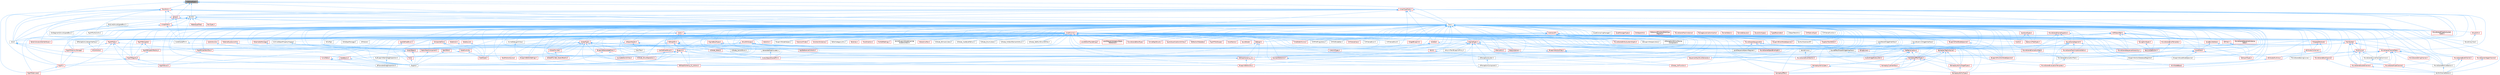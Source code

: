 digraph "IsUECoreType.h"
{
 // INTERACTIVE_SVG=YES
 // LATEX_PDF_SIZE
  bgcolor="transparent";
  edge [fontname=Helvetica,fontsize=10,labelfontname=Helvetica,labelfontsize=10];
  node [fontname=Helvetica,fontsize=10,shape=box,height=0.2,width=0.4];
  Node1 [id="Node000001",label="IsUECoreType.h",height=0.2,width=0.4,color="gray40", fillcolor="grey60", style="filled", fontcolor="black",tooltip=" "];
  Node1 -> Node2 [id="edge1_Node000001_Node000002",dir="back",color="steelblue1",style="solid",tooltip=" "];
  Node2 [id="Node000002",label="Box2D.h",height=0.2,width=0.4,color="grey40", fillcolor="white", style="filled",URL="$d3/d1c/Box2D_8h.html",tooltip=" "];
  Node2 -> Node3 [id="edge2_Node000002_Node000003",dir="back",color="steelblue1",style="solid",tooltip=" "];
  Node3 [id="Node000003",label="BoxTypes.h",height=0.2,width=0.4,color="red", fillcolor="#FFF0F0", style="filled",URL="$d2/da2/BoxTypes_8h.html",tooltip=" "];
  Node2 -> Node458 [id="edge3_Node000002_Node000458",dir="back",color="steelblue1",style="solid",tooltip=" "];
  Node458 [id="Node000458",label="Class.h",height=0.2,width=0.4,color="grey40", fillcolor="white", style="filled",URL="$d4/d05/Class_8h.html",tooltip=" "];
  Node458 -> Node459 [id="edge4_Node000458_Node000459",dir="back",color="steelblue1",style="solid",tooltip=" "];
  Node459 [id="Node000459",label="ARFilter.h",height=0.2,width=0.4,color="red", fillcolor="#FFF0F0", style="filled",URL="$da/df2/ARFilter_8h.html",tooltip=" "];
  Node459 -> Node466 [id="edge5_Node000459_Node000466",dir="back",color="steelblue1",style="solid",tooltip=" "];
  Node466 [id="Node000466",label="NoExportTypes.h",height=0.2,width=0.4,color="red", fillcolor="#FFF0F0", style="filled",URL="$d3/d21/NoExportTypes_8h.html",tooltip=" "];
  Node458 -> Node544 [id="edge6_Node000458_Node000544",dir="back",color="steelblue1",style="solid",tooltip=" "];
  Node544 [id="Node000544",label="AnimNodeBase.h",height=0.2,width=0.4,color="red", fillcolor="#FFF0F0", style="filled",URL="$d9/dce/AnimNodeBase_8h.html",tooltip=" "];
  Node458 -> Node671 [id="edge7_Node000458_Node000671",dir="back",color="steelblue1",style="solid",tooltip=" "];
  Node671 [id="Node000671",label="ArchiveObjectPropertyMapper.h",height=0.2,width=0.4,color="grey40", fillcolor="white", style="filled",URL="$dc/d9a/ArchiveObjectPropertyMapper_8h.html",tooltip=" "];
  Node671 -> Node672 [id="edge8_Node000671_Node000672",dir="back",color="steelblue1",style="solid",tooltip=" "];
  Node672 [id="Node000672",label="CoreUObject.h",height=0.2,width=0.4,color="red", fillcolor="#FFF0F0", style="filled",URL="$d0/ded/CoreUObject_8h.html",tooltip=" "];
  Node672 -> Node463 [id="edge9_Node000672_Node000463",dir="back",color="steelblue1",style="solid",tooltip=" "];
  Node463 [id="Node000463",label="Engine.h",height=0.2,width=0.4,color="grey40", fillcolor="white", style="filled",URL="$d1/d34/Public_2Engine_8h.html",tooltip=" "];
  Node672 -> Node673 [id="edge10_Node000672_Node000673",dir="back",color="steelblue1",style="solid",tooltip=" "];
  Node673 [id="Node000673",label="SlateBasics.h",height=0.2,width=0.4,color="red", fillcolor="#FFF0F0", style="filled",URL="$da/d2f/SlateBasics_8h.html",tooltip=" "];
  Node673 -> Node463 [id="edge11_Node000673_Node000463",dir="back",color="steelblue1",style="solid",tooltip=" "];
  Node458 -> Node678 [id="edge12_Node000458_Node000678",dir="back",color="steelblue1",style="solid",tooltip=" "];
  Node678 [id="Node000678",label="AssetBundleData.h",height=0.2,width=0.4,color="red", fillcolor="#FFF0F0", style="filled",URL="$df/d47/AssetBundleData_8h.html",tooltip=" "];
  Node678 -> Node679 [id="edge13_Node000678_Node000679",dir="back",color="steelblue1",style="solid",tooltip=" "];
  Node679 [id="Node000679",label="AssetData.h",height=0.2,width=0.4,color="red", fillcolor="#FFF0F0", style="filled",URL="$d9/d19/AssetData_8h.html",tooltip=" "];
  Node679 -> Node737 [id="edge14_Node000679_Node000737",dir="back",color="steelblue1",style="solid",tooltip=" "];
  Node737 [id="Node000737",label="AudioWidgetSubsystem.h",height=0.2,width=0.4,color="red", fillcolor="#FFF0F0", style="filled",URL="$de/d1b/AudioWidgetSubsystem_8h.html",tooltip=" "];
  Node679 -> Node739 [id="edge15_Node000679_Node000739",dir="back",color="steelblue1",style="solid",tooltip=" "];
  Node739 [id="Node000739",label="BlueprintActionDatabaseRegistrar.h",height=0.2,width=0.4,color="grey40", fillcolor="white", style="filled",URL="$d5/d5d/BlueprintActionDatabaseRegistrar_8h.html",tooltip=" "];
  Node679 -> Node740 [id="edge16_Node000679_Node000740",dir="back",color="steelblue1",style="solid",tooltip=" "];
  Node740 [id="Node000740",label="BlueprintAssetNodeSpawner.h",height=0.2,width=0.4,color="grey40", fillcolor="white", style="filled",URL="$d2/d56/BlueprintAssetNodeSpawner_8h.html",tooltip=" "];
  Node679 -> Node898 [id="edge17_Node000679_Node000898",dir="back",color="steelblue1",style="solid",tooltip=" "];
  Node898 [id="Node000898",label="EdGraphSchema_K2.h",height=0.2,width=0.4,color="red", fillcolor="#FFF0F0", style="filled",URL="$d0/dcf/EdGraphSchema__K2_8h.html",tooltip=" "];
  Node898 -> Node901 [id="edge18_Node000898_Node000901",dir="back",color="steelblue1",style="solid",tooltip=" "];
  Node901 [id="Node000901",label="BlueprintEditorUtils.h",height=0.2,width=0.4,color="red", fillcolor="#FFF0F0", style="filled",URL="$d7/d3d/BlueprintEditorUtils_8h.html",tooltip=" "];
  Node898 -> Node905 [id="edge19_Node000898_Node000905",dir="back",color="steelblue1",style="solid",tooltip=" "];
  Node905 [id="Node000905",label="EdGraphSchema_K2_Actions.h",height=0.2,width=0.4,color="red", fillcolor="#FFF0F0", style="filled",URL="$d8/d9c/EdGraphSchema__K2__Actions_8h.html",tooltip=" "];
  Node679 -> Node466 [id="edge20_Node000679_Node000466",dir="back",color="steelblue1",style="solid",tooltip=" "];
  Node678 -> Node466 [id="edge21_Node000678_Node000466",dir="back",color="steelblue1",style="solid",tooltip=" "];
  Node458 -> Node1376 [id="edge22_Node000458_Node001376",dir="back",color="steelblue1",style="solid",tooltip=" "];
  Node1376 [id="Node001376",label="AssetCompilingManager.h",height=0.2,width=0.4,color="grey40", fillcolor="white", style="filled",URL="$d2/d23/AssetCompilingManager_8h.html",tooltip=" "];
  Node458 -> Node679 [id="edge23_Node000458_Node000679",dir="back",color="steelblue1",style="solid",tooltip=" "];
  Node458 -> Node1377 [id="edge24_Node000458_Node001377",dir="back",color="steelblue1",style="solid",tooltip=" "];
  Node1377 [id="Node001377",label="AssetManagerTypes.h",height=0.2,width=0.4,color="red", fillcolor="#FFF0F0", style="filled",URL="$d6/d98/AssetManagerTypes_8h.html",tooltip=" "];
  Node458 -> Node1379 [id="edge25_Node000458_Node001379",dir="back",color="steelblue1",style="solid",tooltip=" "];
  Node1379 [id="Node001379",label="Attenuation.h",height=0.2,width=0.4,color="red", fillcolor="#FFF0F0", style="filled",URL="$d3/d18/Attenuation_8h.html",tooltip=" "];
  Node458 -> Node1409 [id="edge26_Node000458_Node001409",dir="back",color="steelblue1",style="solid",tooltip=" "];
  Node1409 [id="Node001409",label="AttributesContainer.h",height=0.2,width=0.4,color="red", fillcolor="#FFF0F0", style="filled",URL="$d7/db7/AttributesContainer_8h.html",tooltip=" "];
  Node1409 -> Node1410 [id="edge27_Node001409_Node001410",dir="back",color="steelblue1",style="solid",tooltip=" "];
  Node1410 [id="Node001410",label="AttributesRuntime.h",height=0.2,width=0.4,color="red", fillcolor="#FFF0F0", style="filled",URL="$dc/dc1/AttributesRuntime_8h.html",tooltip=" "];
  Node1410 -> Node544 [id="edge28_Node001410_Node000544",dir="back",color="steelblue1",style="solid",tooltip=" "];
  Node458 -> Node1410 [id="edge29_Node000458_Node001410",dir="back",color="steelblue1",style="solid",tooltip=" "];
  Node458 -> Node1446 [id="edge30_Node000458_Node001446",dir="back",color="steelblue1",style="solid",tooltip=" "];
  Node1446 [id="Node001446",label="AudioPanelWidgetInterface.h",height=0.2,width=0.4,color="grey40", fillcolor="white", style="filled",URL="$da/d52/AudioPanelWidgetInterface_8h.html",tooltip=" "];
  Node1446 -> Node1447 [id="edge31_Node001446_Node001447",dir="back",color="steelblue1",style="solid",tooltip=" "];
  Node1447 [id="Node001447",label="SoundEffectPresetWidgetInterface.h",height=0.2,width=0.4,color="grey40", fillcolor="white", style="filled",URL="$dc/d31/SoundEffectPresetWidgetInterface_8h.html",tooltip=" "];
  Node1447 -> Node737 [id="edge32_Node001447_Node000737",dir="back",color="steelblue1",style="solid",tooltip=" "];
  Node458 -> Node1448 [id="edge33_Node000458_Node001448",dir="back",color="steelblue1",style="solid",tooltip=" "];
  Node1448 [id="Node001448",label="AudioVolume.h",height=0.2,width=0.4,color="red", fillcolor="#FFF0F0", style="filled",URL="$dd/dbb/AudioVolume_8h.html",tooltip=" "];
  Node1448 -> Node463 [id="edge34_Node001448_Node000463",dir="back",color="steelblue1",style="solid",tooltip=" "];
  Node458 -> Node737 [id="edge35_Node000458_Node000737",dir="back",color="steelblue1",style="solid",tooltip=" "];
  Node458 -> Node751 [id="edge36_Node000458_Node000751",dir="back",color="steelblue1",style="solid",tooltip=" "];
  Node751 [id="Node000751",label="BPVariableDragDropAction.h",height=0.2,width=0.4,color="grey40", fillcolor="white", style="filled",URL="$dd/d23/BPVariableDragDropAction_8h.html",tooltip=" "];
  Node458 -> Node1471 [id="edge37_Node000458_Node001471",dir="back",color="steelblue1",style="solid",tooltip=" "];
  Node1471 [id="Node001471",label="BehaviorTreeTypes.h",height=0.2,width=0.4,color="red", fillcolor="#FFF0F0", style="filled",URL="$db/d7c/BehaviorTreeTypes_8h.html",tooltip=" "];
  Node458 -> Node1538 [id="edge38_Node000458_Node001538",dir="back",color="steelblue1",style="solid",tooltip=" "];
  Node1538 [id="Node001538",label="Blueprint.h",height=0.2,width=0.4,color="red", fillcolor="#FFF0F0", style="filled",URL="$d8/d4d/Blueprint_8h.html",tooltip=" "];
  Node1538 -> Node751 [id="edge39_Node001538_Node000751",dir="back",color="steelblue1",style="solid",tooltip=" "];
  Node1538 -> Node1084 [id="edge40_Node001538_Node001084",dir="back",color="steelblue1",style="solid",tooltip=" "];
  Node1084 [id="Node001084",label="BlueprintEditorSettings.h",height=0.2,width=0.4,color="red", fillcolor="#FFF0F0", style="filled",URL="$d4/dbc/BlueprintEditorSettings_8h.html",tooltip=" "];
  Node1538 -> Node901 [id="edge41_Node001538_Node000901",dir="back",color="steelblue1",style="solid",tooltip=" "];
  Node1538 -> Node905 [id="edge42_Node001538_Node000905",dir="back",color="steelblue1",style="solid",tooltip=" "];
  Node1538 -> Node463 [id="edge43_Node001538_Node000463",dir="back",color="steelblue1",style="solid",tooltip=" "];
  Node1538 -> Node1618 [id="edge44_Node001538_Node001618",dir="back",color="steelblue1",style="solid",tooltip=" "];
  Node1618 [id="Node001618",label="KismetEditorUtilities.h",height=0.2,width=0.4,color="red", fillcolor="#FFF0F0", style="filled",URL="$d4/d72/KismetEditorUtilities_8h.html",tooltip=" "];
  Node1538 -> Node1622 [id="edge45_Node001538_Node001622",dir="back",color="steelblue1",style="solid",tooltip=" "];
  Node1622 [id="Node001622",label="MemberReference.h",height=0.2,width=0.4,color="red", fillcolor="#FFF0F0", style="filled",URL="$dc/d3d/MemberReference_8h.html",tooltip=" "];
  Node1622 -> Node785 [id="edge46_Node001622_Node000785",dir="back",color="steelblue1",style="solid",tooltip=" "];
  Node785 [id="Node000785",label="K2Node_CallFunction.h",height=0.2,width=0.4,color="red", fillcolor="#FFF0F0", style="filled",URL="$d5/d5f/K2Node__CallFunction_8h.html",tooltip=" "];
  Node1538 -> Node755 [id="edge47_Node001538_Node000755",dir="back",color="steelblue1",style="solid",tooltip=" "];
  Node755 [id="Node000755",label="MyBlueprintItemDragDropAction.h",height=0.2,width=0.4,color="grey40", fillcolor="white", style="filled",URL="$da/d11/MyBlueprintItemDragDropAction_8h.html",tooltip=" "];
  Node755 -> Node751 [id="edge48_Node000755_Node000751",dir="back",color="steelblue1",style="solid",tooltip=" "];
  Node458 -> Node739 [id="edge49_Node000458_Node000739",dir="back",color="steelblue1",style="solid",tooltip=" "];
  Node458 -> Node1645 [id="edge50_Node000458_Node001645",dir="back",color="steelblue1",style="solid",tooltip=" "];
  Node1645 [id="Node001645",label="BlueprintActionFilter.h",height=0.2,width=0.4,color="red", fillcolor="#FFF0F0", style="filled",URL="$d5/d2a/BlueprintActionFilter_8h.html",tooltip=" "];
  Node1645 -> Node1564 [id="edge51_Node001645_Node001564",dir="back",color="steelblue1",style="solid",tooltip=" "];
  Node1564 [id="Node001564",label="BlueprintFunctionNodeSpawner.h",height=0.2,width=0.4,color="red", fillcolor="#FFF0F0", style="filled",URL="$d0/d59/BlueprintFunctionNodeSpawner_8h.html",tooltip=" "];
  Node1645 -> Node785 [id="edge52_Node001645_Node000785",dir="back",color="steelblue1",style="solid",tooltip=" "];
  Node1645 -> Node1609 [id="edge53_Node001645_Node001609",dir="back",color="steelblue1",style="solid",tooltip=" "];
  Node1609 [id="Node001609",label="K2Node_StructOperation.h",height=0.2,width=0.4,color="red", fillcolor="#FFF0F0", style="filled",URL="$d1/d1c/K2Node__StructOperation_8h.html",tooltip=" "];
  Node458 -> Node740 [id="edge54_Node000458_Node000740",dir="back",color="steelblue1",style="solid",tooltip=" "];
  Node458 -> Node1084 [id="edge55_Node000458_Node001084",dir="back",color="steelblue1",style="solid",tooltip=" "];
  Node458 -> Node901 [id="edge56_Node000458_Node000901",dir="back",color="steelblue1",style="solid",tooltip=" "];
  Node458 -> Node818 [id="edge57_Node000458_Node000818",dir="back",color="steelblue1",style="solid",tooltip=" "];
  Node818 [id="Node000818",label="BlueprintEventNodeSpawner.h",height=0.2,width=0.4,color="red", fillcolor="#FFF0F0", style="filled",URL="$d4/dd3/BlueprintEventNodeSpawner_8h.html",tooltip=" "];
  Node458 -> Node1563 [id="edge58_Node000458_Node001563",dir="back",color="steelblue1",style="solid",tooltip=" "];
  Node1563 [id="Node001563",label="BlueprintFieldNodeSpawner.h",height=0.2,width=0.4,color="red", fillcolor="#FFF0F0", style="filled",URL="$da/d70/BlueprintFieldNodeSpawner_8h.html",tooltip=" "];
  Node1563 -> Node1564 [id="edge59_Node001563_Node001564",dir="back",color="steelblue1",style="solid",tooltip=" "];
  Node458 -> Node1564 [id="edge60_Node000458_Node001564",dir="back",color="steelblue1",style="solid",tooltip=" "];
  Node458 -> Node1650 [id="edge61_Node000458_Node001650",dir="back",color="steelblue1",style="solid",tooltip=" "];
  Node1650 [id="Node001650",label="BlueprintGeneratedClass.h",height=0.2,width=0.4,color="red", fillcolor="#FFF0F0", style="filled",URL="$d6/d77/BlueprintGeneratedClass_8h.html",tooltip=" "];
  Node1650 -> Node463 [id="edge62_Node001650_Node000463",dir="back",color="steelblue1",style="solid",tooltip=" "];
  Node1650 -> Node1618 [id="edge63_Node001650_Node001618",dir="back",color="steelblue1",style="solid",tooltip=" "];
  Node458 -> Node1653 [id="edge64_Node000458_Node001653",dir="back",color="steelblue1",style="solid",tooltip=" "];
  Node1653 [id="Node001653",label="BlueprintNodeHelpers.h",height=0.2,width=0.4,color="grey40", fillcolor="white", style="filled",URL="$df/d9b/BlueprintNodeHelpers_8h.html",tooltip=" "];
  Node458 -> Node1654 [id="edge65_Node000458_Node001654",dir="back",color="steelblue1",style="solid",tooltip=" "];
  Node1654 [id="Node001654",label="BodyInstance.h",height=0.2,width=0.4,color="red", fillcolor="#FFF0F0", style="filled",URL="$d3/d42/BodyInstance_8h.html",tooltip=" "];
  Node458 -> Node1626 [id="edge66_Node000458_Node001626",dir="back",color="steelblue1",style="solid",tooltip=" "];
  Node1626 [id="Node001626",label="BuiltInChannelEditors.h",height=0.2,width=0.4,color="grey40", fillcolor="white", style="filled",URL="$df/daf/BuiltInChannelEditors_8h.html",tooltip=" "];
  Node458 -> Node1873 [id="edge67_Node000458_Node001873",dir="back",color="steelblue1",style="solid",tooltip=" "];
  Node1873 [id="Node001873",label="Casts.h",height=0.2,width=0.4,color="red", fillcolor="#FFF0F0", style="filled",URL="$d4/d55/Casts_8h.html",tooltip=" "];
  Node1873 -> Node672 [id="edge68_Node001873_Node000672",dir="back",color="steelblue1",style="solid",tooltip=" "];
  Node1873 -> Node1881 [id="edge69_Node001873_Node001881",dir="back",color="steelblue1",style="solid",tooltip=" "];
  Node1881 [id="Node001881",label="CoreUObjectSharedPCH.h",height=0.2,width=0.4,color="red", fillcolor="#FFF0F0", style="filled",URL="$de/d2f/CoreUObjectSharedPCH_8h.html",tooltip=" "];
  Node1873 -> Node1883 [id="edge70_Node001873_Node001883",dir="back",color="steelblue1",style="solid",tooltip=" "];
  Node1883 [id="Node001883",label="EdGraph.h",height=0.2,width=0.4,color="red", fillcolor="#FFF0F0", style="filled",URL="$dd/dae/EdGraph_8h.html",tooltip=" "];
  Node1883 -> Node901 [id="edge71_Node001883_Node000901",dir="back",color="steelblue1",style="solid",tooltip=" "];
  Node1883 -> Node898 [id="edge72_Node001883_Node000898",dir="back",color="steelblue1",style="solid",tooltip=" "];
  Node1883 -> Node905 [id="edge73_Node001883_Node000905",dir="back",color="steelblue1",style="solid",tooltip=" "];
  Node1873 -> Node1899 [id="edge74_Node001873_Node001899",dir="back",color="steelblue1",style="solid",tooltip=" "];
  Node1899 [id="Node001899",label="EdGraphPin.h",height=0.2,width=0.4,color="red", fillcolor="#FFF0F0", style="filled",URL="$da/d52/EdGraphPin_8h.html",tooltip=" "];
  Node1899 -> Node1538 [id="edge75_Node001899_Node001538",dir="back",color="steelblue1",style="solid",tooltip=" "];
  Node1899 -> Node1650 [id="edge76_Node001899_Node001650",dir="back",color="steelblue1",style="solid",tooltip=" "];
  Node1899 -> Node898 [id="edge77_Node001899_Node000898",dir="back",color="steelblue1",style="solid",tooltip=" "];
  Node1899 -> Node905 [id="edge78_Node001899_Node000905",dir="back",color="steelblue1",style="solid",tooltip=" "];
  Node1899 -> Node1605 [id="edge79_Node001899_Node001605",dir="back",color="steelblue1",style="solid",tooltip=" "];
  Node1605 [id="Node001605",label="K2Node_Select.h",height=0.2,width=0.4,color="red", fillcolor="#FFF0F0", style="filled",URL="$d2/de5/K2Node__Select_8h.html",tooltip=" "];
  Node1899 -> Node839 [id="edge80_Node001899_Node000839",dir="back",color="steelblue1",style="solid",tooltip=" "];
  Node839 [id="Node000839",label="K2Node_SwitchEnum.h",height=0.2,width=0.4,color="grey40", fillcolor="white", style="filled",URL="$d1/df5/K2Node__SwitchEnum_8h.html",tooltip=" "];
  Node1873 -> Node905 [id="edge81_Node001873_Node000905",dir="back",color="steelblue1",style="solid",tooltip=" "];
  Node1873 -> Node3785 [id="edge82_Node001873_Node003785",dir="back",color="steelblue1",style="solid",tooltip=" "];
  Node3785 [id="Node003785",label="LiveLinkTypes.h",height=0.2,width=0.4,color="red", fillcolor="#FFF0F0", style="filled",URL="$d2/d4c/LiveLinkTypes_8h.html",tooltip=" "];
  Node1873 -> Node3825 [id="edge83_Node001873_Node003825",dir="back",color="steelblue1",style="solid",tooltip=" "];
  Node3825 [id="Node003825",label="MovieSceneEntitySystemGraphs.h",height=0.2,width=0.4,color="red", fillcolor="#FFF0F0", style="filled",URL="$dd/ded/MovieSceneEntitySystemGraphs_8h.html",tooltip=" "];
  Node1873 -> Node3186 [id="edge84_Node001873_Node003186",dir="back",color="steelblue1",style="solid",tooltip=" "];
  Node3186 [id="Node003186",label="RigVMMemoryStorage.h",height=0.2,width=0.4,color="red", fillcolor="#FFF0F0", style="filled",URL="$d1/dd5/RigVMMemoryStorage_8h.html",tooltip=" "];
  Node3186 -> Node956 [id="edge85_Node003186_Node000956",dir="back",color="steelblue1",style="solid",tooltip=" "];
  Node956 [id="Node000956",label="RigVM.h",height=0.2,width=0.4,color="red", fillcolor="#FFF0F0", style="filled",URL="$d0/d5e/RigVM_8h.html",tooltip=" "];
  Node956 -> Node1006 [id="edge86_Node000956_Node001006",dir="back",color="steelblue1",style="solid",tooltip=" "];
  Node1006 [id="Node001006",label="RigVMNativized.h",height=0.2,width=0.4,color="red", fillcolor="#FFF0F0", style="filled",URL="$df/d99/RigVMNativized_8h.html",tooltip=" "];
  Node1873 -> Node3828 [id="edge87_Node001873_Node003828",dir="back",color="steelblue1",style="solid",tooltip=" "];
  Node3828 [id="Node003828",label="RigVMUserWorkflow.h",height=0.2,width=0.4,color="red", fillcolor="#FFF0F0", style="filled",URL="$dd/dd0/RigVMUserWorkflow_8h.html",tooltip=" "];
  Node3828 -> Node1030 [id="edge88_Node003828_Node001030",dir="back",color="steelblue1",style="solid",tooltip=" "];
  Node1030 [id="Node001030",label="RigVMStruct.h",height=0.2,width=0.4,color="red", fillcolor="#FFF0F0", style="filled",URL="$de/dfb/RigVMStruct_8h.html",tooltip=" "];
  Node1873 -> Node2743 [id="edge89_Node001873_Node002743",dir="back",color="steelblue1",style="solid",tooltip=" "];
  Node2743 [id="Node002743",label="Selection.h",height=0.2,width=0.4,color="red", fillcolor="#FFF0F0", style="filled",URL="$d9/d60/Editor_2UnrealEd_2Public_2Selection_8h.html",tooltip=" "];
  Node1873 -> Node3622 [id="edge90_Node001873_Node003622",dir="back",color="steelblue1",style="solid",tooltip=" "];
  Node3622 [id="Node003622",label="SequencerKeyStructGenerator.h",height=0.2,width=0.4,color="red", fillcolor="#FFF0F0", style="filled",URL="$d1/df1/SequencerKeyStructGenerator_8h.html",tooltip=" "];
  Node1873 -> Node3942 [id="edge91_Node001873_Node003942",dir="back",color="steelblue1",style="solid",tooltip=" "];
  Node3942 [id="Node003942",label="StreamableManager.h",height=0.2,width=0.4,color="red", fillcolor="#FFF0F0", style="filled",URL="$d2/dd8/StreamableManager_8h.html",tooltip=" "];
  Node3942 -> Node463 [id="edge92_Node003942_Node000463",dir="back",color="steelblue1",style="solid",tooltip=" "];
  Node1873 -> Node3947 [id="edge93_Node001873_Node003947",dir="back",color="steelblue1",style="solid",tooltip=" "];
  Node3947 [id="Node003947",label="StructOnScope.h",height=0.2,width=0.4,color="red", fillcolor="#FFF0F0", style="filled",URL="$df/dbd/StructOnScope_8h.html",tooltip=" "];
  Node3947 -> Node1410 [id="edge94_Node003947_Node001410",dir="back",color="steelblue1",style="solid",tooltip=" "];
  Node3947 -> Node672 [id="edge95_Node003947_Node000672",dir="back",color="steelblue1",style="solid",tooltip=" "];
  Node3947 -> Node1881 [id="edge96_Node003947_Node001881",dir="back",color="steelblue1",style="solid",tooltip=" "];
  Node3947 -> Node3785 [id="edge97_Node003947_Node003785",dir="back",color="steelblue1",style="solid",tooltip=" "];
  Node3947 -> Node2519 [id="edge98_Node003947_Node002519",dir="back",color="steelblue1",style="solid",tooltip=" "];
  Node2519 [id="Node002519",label="MovieSceneEventSection.h",height=0.2,width=0.4,color="red", fillcolor="#FFF0F0", style="filled",URL="$d6/dc4/MovieSceneEventSection_8h.html",tooltip=" "];
  Node3947 -> Node2330 [id="edge99_Node003947_Node002330",dir="back",color="steelblue1",style="solid",tooltip=" "];
  Node2330 [id="Node002330",label="RigVMDispatchFactory.h",height=0.2,width=0.4,color="red", fillcolor="#FFF0F0", style="filled",URL="$de/d6b/RigVMDispatchFactory_8h.html",tooltip=" "];
  Node2330 -> Node2341 [id="edge100_Node002330_Node002341",dir="back",color="steelblue1",style="solid",tooltip=" "];
  Node2341 [id="Node002341",label="RigVMRegistry.h",height=0.2,width=0.4,color="red", fillcolor="#FFF0F0", style="filled",URL="$dc/d40/RigVMRegistry_8h.html",tooltip=" "];
  Node2341 -> Node956 [id="edge101_Node002341_Node000956",dir="back",color="steelblue1",style="solid",tooltip=" "];
  Node2341 -> Node1030 [id="edge102_Node002341_Node001030",dir="back",color="steelblue1",style="solid",tooltip=" "];
  Node3947 -> Node3828 [id="edge103_Node003947_Node003828",dir="back",color="steelblue1",style="solid",tooltip=" "];
  Node3947 -> Node3622 [id="edge104_Node003947_Node003622",dir="back",color="steelblue1",style="solid",tooltip=" "];
  Node3947 -> Node3956 [id="edge105_Node003947_Node003956",dir="back",color="steelblue1",style="solid",tooltip=" "];
  Node3956 [id="Node003956",label="UserDefinedStruct.h",height=0.2,width=0.4,color="red", fillcolor="#FFF0F0", style="filled",URL="$d7/d51/CoreUObject_2Public_2StructUtils_2UserDefinedStruct_8h.html",tooltip=" "];
  Node3956 -> Node463 [id="edge106_Node003956_Node000463",dir="back",color="steelblue1",style="solid",tooltip=" "];
  Node1873 -> Node2939 [id="edge107_Node001873_Node002939",dir="back",color="steelblue1",style="solid",tooltip=" "];
  Node2939 [id="Node002939",label="UnrealType.h",height=0.2,width=0.4,color="red", fillcolor="#FFF0F0", style="filled",URL="$d6/d2f/UnrealType_8h.html",tooltip=" "];
  Node2939 -> Node2940 [id="edge108_Node002939_Node002940",dir="back",color="steelblue1",style="solid",tooltip=" "];
  Node2940 [id="Node002940",label="AIDataProvider.h",height=0.2,width=0.4,color="red", fillcolor="#FFF0F0", style="filled",URL="$dd/d5b/AIDataProvider_8h.html",tooltip=" "];
  Node2940 -> Node2941 [id="edge109_Node002940_Node002941",dir="back",color="steelblue1",style="solid",tooltip=" "];
  Node2941 [id="Node002941",label="AIDataProvider_QueryParams.h",height=0.2,width=0.4,color="red", fillcolor="#FFF0F0", style="filled",URL="$d3/dd9/AIDataProvider__QueryParams_8h.html",tooltip=" "];
  Node2939 -> Node751 [id="edge110_Node002939_Node000751",dir="back",color="steelblue1",style="solid",tooltip=" "];
  Node2939 -> Node1645 [id="edge111_Node002939_Node001645",dir="back",color="steelblue1",style="solid",tooltip=" "];
  Node2939 -> Node901 [id="edge112_Node002939_Node000901",dir="back",color="steelblue1",style="solid",tooltip=" "];
  Node2939 -> Node1650 [id="edge113_Node002939_Node001650",dir="back",color="steelblue1",style="solid",tooltip=" "];
  Node2939 -> Node672 [id="edge114_Node002939_Node000672",dir="back",color="steelblue1",style="solid",tooltip=" "];
  Node2939 -> Node1881 [id="edge115_Node002939_Node001881",dir="back",color="steelblue1",style="solid",tooltip=" "];
  Node2939 -> Node3152 [id="edge116_Node002939_Node003152",dir="back",color="steelblue1",style="solid",tooltip=" "];
  Node3152 [id="Node003152",label="DataTable.h",height=0.2,width=0.4,color="red", fillcolor="#FFF0F0", style="filled",URL="$d3/dba/DataTable_8h.html",tooltip=" "];
  Node3152 -> Node463 [id="edge117_Node003152_Node000463",dir="back",color="steelblue1",style="solid",tooltip=" "];
  Node2939 -> Node905 [id="edge118_Node002939_Node000905",dir="back",color="steelblue1",style="solid",tooltip=" "];
  Node2939 -> Node3262 [id="edge119_Node002939_Node003262",dir="back",color="steelblue1",style="solid",tooltip=" "];
  Node3262 [id="Node003262",label="FastReferenceCollector.h",height=0.2,width=0.4,color="red", fillcolor="#FFF0F0", style="filled",URL="$dd/d44/FastReferenceCollector_8h.html",tooltip=" "];
  Node2939 -> Node3185 [id="edge120_Node002939_Node003185",dir="back",color="steelblue1",style="solid",tooltip=" "];
  Node3185 [id="Node003185",label="GeneratedCppIncludes.h",height=0.2,width=0.4,color="grey40", fillcolor="white", style="filled",URL="$d5/d24/GeneratedCppIncludes_8h.html",tooltip=" "];
  Node3185 -> Node1881 [id="edge121_Node003185_Node001881",dir="back",color="steelblue1",style="solid",tooltip=" "];
  Node2939 -> Node1609 [id="edge122_Node002939_Node001609",dir="back",color="steelblue1",style="solid",tooltip=" "];
  Node2939 -> Node1622 [id="edge123_Node002939_Node001622",dir="back",color="steelblue1",style="solid",tooltip=" "];
  Node2939 -> Node755 [id="edge124_Node002939_Node000755",dir="back",color="steelblue1",style="solid",tooltip=" "];
  Node2939 -> Node956 [id="edge125_Node002939_Node000956",dir="back",color="steelblue1",style="solid",tooltip=" "];
  Node2939 -> Node3186 [id="edge126_Node002939_Node003186",dir="back",color="steelblue1",style="solid",tooltip=" "];
  Node2939 -> Node3622 [id="edge127_Node002939_Node003622",dir="back",color="steelblue1",style="solid",tooltip=" "];
  Node458 -> Node3963 [id="edge128_Node000458_Node003963",dir="back",color="steelblue1",style="solid",tooltip=" "];
  Node3963 [id="Node003963",label="ClassIconFinder.h",height=0.2,width=0.4,color="red", fillcolor="#FFF0F0", style="filled",URL="$dc/d62/ClassIconFinder_8h.html",tooltip=" "];
  Node458 -> Node3964 [id="edge129_Node000458_Node003964",dir="back",color="steelblue1",style="solid",tooltip=" "];
  Node3964 [id="Node003964",label="ClassTree.h",height=0.2,width=0.4,color="grey40", fillcolor="white", style="filled",URL="$d4/d0e/ClassTree_8h.html",tooltip=" "];
  Node458 -> Node3965 [id="edge130_Node000458_Node003965",dir="back",color="steelblue1",style="solid",tooltip=" "];
  Node3965 [id="Node003965",label="CompositeFont.h",height=0.2,width=0.4,color="red", fillcolor="#FFF0F0", style="filled",URL="$df/d09/CompositeFont_8h.html",tooltip=" "];
  Node3965 -> Node3966 [id="edge131_Node003965_Node003966",dir="back",color="steelblue1",style="solid",tooltip=" "];
  Node3966 [id="Node003966",label="Font.h",height=0.2,width=0.4,color="red", fillcolor="#FFF0F0", style="filled",URL="$d8/dd1/Font_8h.html",tooltip=" "];
  Node3966 -> Node463 [id="edge132_Node003966_Node000463",dir="back",color="steelblue1",style="solid",tooltip=" "];
  Node3965 -> Node3969 [id="edge133_Node003965_Node003969",dir="back",color="steelblue1",style="solid",tooltip=" "];
  Node3969 [id="Node003969",label="SlateFontInfo.h",height=0.2,width=0.4,color="red", fillcolor="#FFF0F0", style="filled",URL="$dc/dfb/SlateFontInfo_8h.html",tooltip=" "];
  Node3969 -> Node3966 [id="edge134_Node003969_Node003966",dir="back",color="steelblue1",style="solid",tooltip=" "];
  Node3969 -> Node4440 [id="edge135_Node003969_Node004440",dir="back",color="steelblue1",style="solid",tooltip=" "];
  Node4440 [id="Node004440",label="SlateTypes.h",height=0.2,width=0.4,color="red", fillcolor="#FFF0F0", style="filled",URL="$d2/d6f/SlateTypes_8h.html",tooltip=" "];
  Node3965 -> Node4440 [id="edge136_Node003965_Node004440",dir="back",color="steelblue1",style="solid",tooltip=" "];
  Node458 -> Node4484 [id="edge137_Node000458_Node004484",dir="back",color="steelblue1",style="solid",tooltip=" "];
  Node4484 [id="Node004484",label="ConstraintInstance.h",height=0.2,width=0.4,color="red", fillcolor="#FFF0F0", style="filled",URL="$d9/db0/ConstraintInstance_8h.html",tooltip=" "];
  Node458 -> Node4487 [id="edge138_Node000458_Node004487",dir="back",color="steelblue1",style="solid",tooltip=" "];
  Node4487 [id="Node004487",label="CoreNet.h",height=0.2,width=0.4,color="red", fillcolor="#FFF0F0", style="filled",URL="$da/d1a/CoreNet_8h.html",tooltip=" "];
  Node4487 -> Node672 [id="edge139_Node004487_Node000672",dir="back",color="steelblue1",style="solid",tooltip=" "];
  Node4487 -> Node1881 [id="edge140_Node004487_Node001881",dir="back",color="steelblue1",style="solid",tooltip=" "];
  Node4487 -> Node4496 [id="edge141_Node004487_Node004496",dir="back",color="steelblue1",style="solid",tooltip=" "];
  Node4496 [id="Node004496",label="NetSerialization.h",height=0.2,width=0.4,color="red", fillcolor="#FFF0F0", style="filled",URL="$d6/dc9/NetSerialization_8h.html",tooltip=" "];
  Node4496 -> Node2155 [id="edge142_Node004496_Node002155",dir="back",color="steelblue1",style="solid",tooltip=" "];
  Node2155 [id="Node002155",label="GameplayAbilitySpec.h",height=0.2,width=0.4,color="red", fillcolor="#FFF0F0", style="filled",URL="$dd/daf/GameplayAbilitySpec_8h.html",tooltip=" "];
  Node2155 -> Node2142 [id="edge143_Node002155_Node002142",dir="back",color="steelblue1",style="solid",tooltip=" "];
  Node2142 [id="Node002142",label="GameplayAbilityTypes.h",height=0.2,width=0.4,color="red", fillcolor="#FFF0F0", style="filled",URL="$d1/dd9/GameplayAbilityTypes_8h.html",tooltip=" "];
  Node2155 -> Node2157 [id="edge144_Node002155_Node002157",dir="back",color="steelblue1",style="solid",tooltip=" "];
  Node2157 [id="Node002157",label="GameplayEffect.h",height=0.2,width=0.4,color="red", fillcolor="#FFF0F0", style="filled",URL="$d4/d15/GameplayEffect_8h.html",tooltip=" "];
  Node4496 -> Node2141 [id="edge145_Node004496_Node002141",dir="back",color="steelblue1",style="solid",tooltip=" "];
  Node2141 [id="Node002141",label="GameplayAbilityTargetTypes.h",height=0.2,width=0.4,color="red", fillcolor="#FFF0F0", style="filled",URL="$d8/dd1/GameplayAbilityTargetTypes_8h.html",tooltip=" "];
  Node2141 -> Node2142 [id="edge146_Node002141_Node002142",dir="back",color="steelblue1",style="solid",tooltip=" "];
  Node4496 -> Node2169 [id="edge147_Node004496_Node002169",dir="back",color="steelblue1",style="solid",tooltip=" "];
  Node2169 [id="Node002169",label="GameplayCueInterface.h",height=0.2,width=0.4,color="red", fillcolor="#FFF0F0", style="filled",URL="$d3/d31/GameplayCueInterface_8h.html",tooltip=" "];
  Node4496 -> Node2157 [id="edge148_Node004496_Node002157",dir="back",color="steelblue1",style="solid",tooltip=" "];
  Node4496 -> Node2153 [id="edge149_Node004496_Node002153",dir="back",color="steelblue1",style="solid",tooltip=" "];
  Node2153 [id="Node002153",label="GameplayEffectTypes.h",height=0.2,width=0.4,color="red", fillcolor="#FFF0F0", style="filled",URL="$d7/d59/GameplayEffectTypes_8h.html",tooltip=" "];
  Node2153 -> Node2155 [id="edge150_Node002153_Node002155",dir="back",color="steelblue1",style="solid",tooltip=" "];
  Node2153 -> Node2141 [id="edge151_Node002153_Node002141",dir="back",color="steelblue1",style="solid",tooltip=" "];
  Node2153 -> Node2142 [id="edge152_Node002153_Node002142",dir="back",color="steelblue1",style="solid",tooltip=" "];
  Node2153 -> Node2169 [id="edge153_Node002153_Node002169",dir="back",color="steelblue1",style="solid",tooltip=" "];
  Node2153 -> Node2157 [id="edge154_Node002153_Node002157",dir="back",color="steelblue1",style="solid",tooltip=" "];
  Node4496 -> Node2783 [id="edge155_Node004496_Node002783",dir="back",color="steelblue1",style="solid",tooltip=" "];
  Node2783 [id="Node002783",label="RootMotionSource.h",height=0.2,width=0.4,color="red", fillcolor="#FFF0F0", style="filled",URL="$d2/dd0/RootMotionSource_8h.html",tooltip=" "];
  Node458 -> Node672 [id="edge156_Node000458_Node000672",dir="back",color="steelblue1",style="solid",tooltip=" "];
  Node458 -> Node1881 [id="edge157_Node000458_Node001881",dir="back",color="steelblue1",style="solid",tooltip=" "];
  Node458 -> Node4505 [id="edge158_Node000458_Node004505",dir="back",color="steelblue1",style="solid",tooltip=" "];
  Node4505 [id="Node004505",label="CurveTable.h",height=0.2,width=0.4,color="red", fillcolor="#FFF0F0", style="filled",URL="$db/def/CurveTable_8h.html",tooltip=" "];
  Node4505 -> Node463 [id="edge159_Node004505_Node000463",dir="back",color="steelblue1",style="solid",tooltip=" "];
  Node4505 -> Node2157 [id="edge160_Node004505_Node002157",dir="back",color="steelblue1",style="solid",tooltip=" "];
  Node458 -> Node3152 [id="edge161_Node000458_Node003152",dir="back",color="steelblue1",style="solid",tooltip=" "];
  Node458 -> Node1883 [id="edge162_Node000458_Node001883",dir="back",color="steelblue1",style="solid",tooltip=" "];
  Node458 -> Node1899 [id="edge163_Node000458_Node001899",dir="back",color="steelblue1",style="solid",tooltip=" "];
  Node458 -> Node898 [id="edge164_Node000458_Node000898",dir="back",color="steelblue1",style="solid",tooltip=" "];
  Node458 -> Node905 [id="edge165_Node000458_Node000905",dir="back",color="steelblue1",style="solid",tooltip=" "];
  Node458 -> Node4510 [id="edge166_Node000458_Node004510",dir="back",color="steelblue1",style="solid",tooltip=" "];
  Node4510 [id="Node004510",label="EditorCategoryUtils.h",height=0.2,width=0.4,color="grey40", fillcolor="white", style="filled",URL="$d9/d6e/EditorCategoryUtils_8h.html",tooltip=" "];
  Node458 -> Node4511 [id="edge167_Node000458_Node004511",dir="back",color="steelblue1",style="solid",tooltip=" "];
  Node4511 [id="Node004511",label="EngineBaseTypes.h",height=0.2,width=0.4,color="red", fillcolor="#FFF0F0", style="filled",URL="$d6/d1a/EngineBaseTypes_8h.html",tooltip=" "];
  Node4511 -> Node463 [id="edge168_Node004511_Node000463",dir="back",color="steelblue1",style="solid",tooltip=" "];
  Node4511 -> Node2402 [id="edge169_Node004511_Node002402",dir="back",color="steelblue1",style="solid",tooltip=" "];
  Node2402 [id="Node002402",label="World.h",height=0.2,width=0.4,color="red", fillcolor="#FFF0F0", style="filled",URL="$dd/d5b/World_8h.html",tooltip=" "];
  Node2402 -> Node2183 [id="edge170_Node002402_Node002183",dir="back",color="steelblue1",style="solid",tooltip=" "];
  Node2183 [id="Node002183",label="AIPerceptionSystem.h",height=0.2,width=0.4,color="grey40", fillcolor="white", style="filled",URL="$d0/d08/AIPerceptionSystem_8h.html",tooltip=" "];
  Node2183 -> Node1976 [id="edge171_Node002183_Node001976",dir="back",color="steelblue1",style="solid",tooltip=" "];
  Node1976 [id="Node001976",label="AIPerceptionComponent.h",height=0.2,width=0.4,color="grey40", fillcolor="white", style="filled",URL="$d6/d0a/AIPerceptionComponent_8h.html",tooltip=" "];
  Node458 -> Node4587 [id="edge172_Node000458_Node004587",dir="back",color="steelblue1",style="solid",tooltip=" "];
  Node4587 [id="Node004587",label="EngineTypes.h",height=0.2,width=0.4,color="red", fillcolor="#FFF0F0", style="filled",URL="$df/dcf/EngineTypes_8h.html",tooltip=" "];
  Node4587 -> Node2025 [id="edge173_Node004587_Node002025",dir="back",color="steelblue1",style="solid",tooltip=" "];
  Node2025 [id="Node002025",label="AIAsyncTaskBlueprintProxy.h",height=0.2,width=0.4,color="grey40", fillcolor="white", style="filled",URL="$db/d07/AIAsyncTaskBlueprintProxy_8h.html",tooltip=" "];
  Node4587 -> Node2183 [id="edge174_Node004587_Node002183",dir="back",color="steelblue1",style="solid",tooltip=" "];
  Node4587 -> Node544 [id="edge175_Node004587_Node000544",dir="back",color="steelblue1",style="solid",tooltip=" "];
  Node4587 -> Node1379 [id="edge176_Node004587_Node001379",dir="back",color="steelblue1",style="solid",tooltip=" "];
  Node4587 -> Node1538 [id="edge177_Node004587_Node001538",dir="back",color="steelblue1",style="solid",tooltip=" "];
  Node4587 -> Node1654 [id="edge178_Node004587_Node001654",dir="back",color="steelblue1",style="solid",tooltip=" "];
  Node4587 -> Node463 [id="edge179_Node004587_Node000463",dir="back",color="steelblue1",style="solid",tooltip=" "];
  Node4587 -> Node2141 [id="edge180_Node004587_Node002141",dir="back",color="steelblue1",style="solid",tooltip=" "];
  Node4587 -> Node2157 [id="edge181_Node004587_Node002157",dir="back",color="steelblue1",style="solid",tooltip=" "];
  Node4587 -> Node1771 [id="edge182_Node004587_Node001771",dir="back",color="steelblue1",style="solid",tooltip=" "];
  Node1771 [id="Node001771",label="StaticMeshComponent.h",height=0.2,width=0.4,color="red", fillcolor="#FFF0F0", style="filled",URL="$da/daf/StaticMeshComponent_8h.html",tooltip=" "];
  Node1771 -> Node463 [id="edge183_Node001771_Node000463",dir="back",color="steelblue1",style="solid",tooltip=" "];
  Node4587 -> Node2402 [id="edge184_Node004587_Node002402",dir="back",color="steelblue1",style="solid",tooltip=" "];
  Node458 -> Node4745 [id="edge185_Node000458_Node004745",dir="back",color="steelblue1",style="solid",tooltip=" "];
  Node4745 [id="Node004745",label="Events.h",height=0.2,width=0.4,color="red", fillcolor="#FFF0F0", style="filled",URL="$d0/dbb/Events_8h.html",tooltip=" "];
  Node458 -> Node4778 [id="edge186_Node000458_Node004778",dir="back",color="steelblue1",style="solid",tooltip=" "];
  Node4778 [id="Node004778",label="Factories.h",height=0.2,width=0.4,color="red", fillcolor="#FFF0F0", style="filled",URL="$d2/d18/Factories_8h.html",tooltip=" "];
  Node458 -> Node3262 [id="edge187_Node000458_Node003262",dir="back",color="steelblue1",style="solid",tooltip=" "];
  Node458 -> Node4779 [id="edge188_Node000458_Node004779",dir="back",color="steelblue1",style="solid",tooltip=" "];
  Node4779 [id="Node004779",label="FlowDirection.h",height=0.2,width=0.4,color="red", fillcolor="#FFF0F0", style="filled",URL="$da/d12/FlowDirection_8h.html",tooltip=" "];
  Node458 -> Node3966 [id="edge189_Node000458_Node003966",dir="back",color="steelblue1",style="solid",tooltip=" "];
  Node458 -> Node4780 [id="edge190_Node000458_Node004780",dir="back",color="steelblue1",style="solid",tooltip=" "];
  Node4780 [id="Node004780",label="FontSdfSettings.h",height=0.2,width=0.4,color="red", fillcolor="#FFF0F0", style="filled",URL="$d1/dbc/FontSdfSettings_8h.html",tooltip=" "];
  Node458 -> Node4782 [id="edge191_Node000458_Node004782",dir="back",color="steelblue1",style="solid",tooltip=" "];
  Node4782 [id="Node004782",label="GCObjectInfo.h",height=0.2,width=0.4,color="red", fillcolor="#FFF0F0", style="filled",URL="$d3/d0f/GCObjectInfo_8h.html",tooltip=" "];
  Node458 -> Node2155 [id="edge192_Node000458_Node002155",dir="back",color="steelblue1",style="solid",tooltip=" "];
  Node458 -> Node2141 [id="edge193_Node000458_Node002141",dir="back",color="steelblue1",style="solid",tooltip=" "];
  Node458 -> Node2142 [id="edge194_Node000458_Node002142",dir="back",color="steelblue1",style="solid",tooltip=" "];
  Node458 -> Node2169 [id="edge195_Node000458_Node002169",dir="back",color="steelblue1",style="solid",tooltip=" "];
  Node458 -> Node2157 [id="edge196_Node000458_Node002157",dir="back",color="steelblue1",style="solid",tooltip=" "];
  Node458 -> Node2153 [id="edge197_Node000458_Node002153",dir="back",color="steelblue1",style="solid",tooltip=" "];
  Node458 -> Node4783 [id="edge198_Node000458_Node004783",dir="back",color="steelblue1",style="solid",tooltip=" "];
  Node4783 [id="Node004783",label="GameplayTagContainer.h",height=0.2,width=0.4,color="red", fillcolor="#FFF0F0", style="filled",URL="$d1/d5c/GameplayTagContainer_8h.html",tooltip=" "];
  Node4783 -> Node2141 [id="edge199_Node004783_Node002141",dir="back",color="steelblue1",style="solid",tooltip=" "];
  Node4783 -> Node2142 [id="edge200_Node004783_Node002142",dir="back",color="steelblue1",style="solid",tooltip=" "];
  Node4783 -> Node2169 [id="edge201_Node004783_Node002169",dir="back",color="steelblue1",style="solid",tooltip=" "];
  Node4783 -> Node2157 [id="edge202_Node004783_Node002157",dir="back",color="steelblue1",style="solid",tooltip=" "];
  Node4783 -> Node2153 [id="edge203_Node004783_Node002153",dir="back",color="steelblue1",style="solid",tooltip=" "];
  Node458 -> Node3185 [id="edge204_Node000458_Node003185",dir="back",color="steelblue1",style="solid",tooltip=" "];
  Node458 -> Node4811 [id="edge205_Node000458_Node004811",dir="back",color="steelblue1",style="solid",tooltip=" "];
  Node4811 [id="Node004811",label="IAnimBlueprintNodeOverride\lAssetsContext.h",height=0.2,width=0.4,color="grey40", fillcolor="white", style="filled",URL="$d8/dc6/IAnimBlueprintNodeOverrideAssetsContext_8h.html",tooltip=" "];
  Node458 -> Node4812 [id="edge206_Node000458_Node004812",dir="back",color="steelblue1",style="solid",tooltip=" "];
  Node4812 [id="Node004812",label="InputCoreTypes.h",height=0.2,width=0.4,color="red", fillcolor="#FFF0F0", style="filled",URL="$de/d34/InputCoreTypes_8h.html",tooltip=" "];
  Node4812 -> Node1471 [id="edge207_Node004812_Node001471",dir="back",color="steelblue1",style="solid",tooltip=" "];
  Node4812 -> Node4745 [id="edge208_Node004812_Node004745",dir="back",color="steelblue1",style="solid",tooltip=" "];
  Node458 -> Node4872 [id="edge209_Node000458_Node004872",dir="back",color="steelblue1",style="solid",tooltip=" "];
  Node4872 [id="Node004872",label="InteractiveTool.h",height=0.2,width=0.4,color="red", fillcolor="#FFF0F0", style="filled",URL="$d5/d55/InteractiveTool_8h.html",tooltip=" "];
  Node458 -> Node1569 [id="edge210_Node000458_Node001569",dir="back",color="steelblue1",style="solid",tooltip=" "];
  Node1569 [id="Node001569",label="K2Node_BitmaskLiteral.h",height=0.2,width=0.4,color="grey40", fillcolor="white", style="filled",URL="$dc/de6/K2Node__BitmaskLiteral_8h.html",tooltip=" "];
  Node458 -> Node785 [id="edge211_Node000458_Node000785",dir="back",color="steelblue1",style="solid",tooltip=" "];
  Node458 -> Node803 [id="edge212_Node000458_Node000803",dir="back",color="steelblue1",style="solid",tooltip=" "];
  Node803 [id="Node000803",label="K2Node_CastByteToEnum.h",height=0.2,width=0.4,color="grey40", fillcolor="white", style="filled",URL="$d7/dcf/K2Node__CastByteToEnum_8h.html",tooltip=" "];
  Node458 -> Node815 [id="edge213_Node000458_Node000815",dir="back",color="steelblue1",style="solid",tooltip=" "];
  Node815 [id="Node000815",label="K2Node_EnumLiteral.h",height=0.2,width=0.4,color="grey40", fillcolor="white", style="filled",URL="$d3/d1c/K2Node__EnumLiteral_8h.html",tooltip=" "];
  Node458 -> Node828 [id="edge214_Node000458_Node000828",dir="back",color="steelblue1",style="solid",tooltip=" "];
  Node828 [id="Node000828",label="K2Node_ForEachElementInEnum.h",height=0.2,width=0.4,color="grey40", fillcolor="white", style="filled",URL="$d2/d15/K2Node__ForEachElementInEnum_8h.html",tooltip=" "];
  Node458 -> Node830 [id="edge215_Node000458_Node000830",dir="back",color="steelblue1",style="solid",tooltip=" "];
  Node830 [id="Node000830",label="K2Node_GetNumEnumEntries.h",height=0.2,width=0.4,color="grey40", fillcolor="white", style="filled",URL="$d6/d60/K2Node__GetNumEnumEntries_8h.html",tooltip=" "];
  Node458 -> Node1605 [id="edge216_Node000458_Node001605",dir="back",color="steelblue1",style="solid",tooltip=" "];
  Node458 -> Node1609 [id="edge217_Node000458_Node001609",dir="back",color="steelblue1",style="solid",tooltip=" "];
  Node458 -> Node839 [id="edge218_Node000458_Node000839",dir="back",color="steelblue1",style="solid",tooltip=" "];
  Node458 -> Node4898 [id="edge219_Node000458_Node004898",dir="back",color="steelblue1",style="solid",tooltip=" "];
  Node4898 [id="Node004898",label="KeyHandle.h",height=0.2,width=0.4,color="red", fillcolor="#FFF0F0", style="filled",URL="$da/d21/KeyHandle_8h.html",tooltip=" "];
  Node4898 -> Node4938 [id="edge220_Node004898_Node004938",dir="back",color="steelblue1",style="solid",tooltip=" "];
  Node4938 [id="Node004938",label="MovieSceneChannelData.h",height=0.2,width=0.4,color="red", fillcolor="#FFF0F0", style="filled",URL="$d1/da4/MovieSceneChannelData_8h.html",tooltip=" "];
  Node4938 -> Node3584 [id="edge221_Node004938_Node003584",dir="back",color="steelblue1",style="solid",tooltip=" "];
  Node3584 [id="Node003584",label="MovieSceneBoolChannel.h",height=0.2,width=0.4,color="red", fillcolor="#FFF0F0", style="filled",URL="$d9/d66/MovieSceneBoolChannel_8h.html",tooltip=" "];
  Node3584 -> Node1626 [id="edge222_Node003584_Node001626",dir="back",color="steelblue1",style="solid",tooltip=" "];
  Node4938 -> Node3589 [id="edge223_Node004938_Node003589",dir="back",color="steelblue1",style="solid",tooltip=" "];
  Node3589 [id="Node003589",label="MovieSceneByteChannel.h",height=0.2,width=0.4,color="red", fillcolor="#FFF0F0", style="filled",URL="$d2/dda/MovieSceneByteChannel_8h.html",tooltip=" "];
  Node3589 -> Node1626 [id="edge224_Node003589_Node001626",dir="back",color="steelblue1",style="solid",tooltip=" "];
  Node3589 -> Node3592 [id="edge225_Node003589_Node003592",dir="back",color="steelblue1",style="solid",tooltip=" "];
  Node3592 [id="Node003592",label="MovieSceneParticleSection.h",height=0.2,width=0.4,color="grey40", fillcolor="white", style="filled",URL="$d4/ddc/MovieSceneParticleSection_8h.html",tooltip=" "];
  Node3592 -> Node1626 [id="edge226_Node003592_Node001626",dir="back",color="steelblue1",style="solid",tooltip=" "];
  Node4938 -> Node3600 [id="edge227_Node004938_Node003600",dir="back",color="steelblue1",style="solid",tooltip=" "];
  Node3600 [id="Node003600",label="MovieSceneCurveChannelCommon.h",height=0.2,width=0.4,color="grey40", fillcolor="white", style="filled",URL="$d2/db2/MovieSceneCurveChannelCommon_8h.html",tooltip=" "];
  Node3600 -> Node3601 [id="edge228_Node003600_Node003601",dir="back",color="steelblue1",style="solid",tooltip=" "];
  Node3601 [id="Node003601",label="MovieSceneDoubleChannel.h",height=0.2,width=0.4,color="red", fillcolor="#FFF0F0", style="filled",URL="$d3/d7d/MovieSceneDoubleChannel_8h.html",tooltip=" "];
  Node3601 -> Node1626 [id="edge229_Node003601_Node001626",dir="back",color="steelblue1",style="solid",tooltip=" "];
  Node3600 -> Node3611 [id="edge230_Node003600_Node003611",dir="back",color="steelblue1",style="solid",tooltip=" "];
  Node3611 [id="Node003611",label="MovieSceneFloatChannel.h",height=0.2,width=0.4,color="red", fillcolor="#FFF0F0", style="filled",URL="$d9/d9e/MovieSceneFloatChannel_8h.html",tooltip=" "];
  Node3611 -> Node1626 [id="edge231_Node003611_Node001626",dir="back",color="steelblue1",style="solid",tooltip=" "];
  Node4938 -> Node3601 [id="edge232_Node004938_Node003601",dir="back",color="steelblue1",style="solid",tooltip=" "];
  Node4938 -> Node2519 [id="edge233_Node004938_Node002519",dir="back",color="steelblue1",style="solid",tooltip=" "];
  Node4938 -> Node3611 [id="edge234_Node004938_Node003611",dir="back",color="steelblue1",style="solid",tooltip=" "];
  Node4938 -> Node3618 [id="edge235_Node004938_Node003618",dir="back",color="steelblue1",style="solid",tooltip=" "];
  Node3618 [id="Node003618",label="MovieSceneIntegerChannel.h",height=0.2,width=0.4,color="red", fillcolor="#FFF0F0", style="filled",URL="$de/d6a/MovieSceneIntegerChannel_8h.html",tooltip=" "];
  Node3618 -> Node1626 [id="edge236_Node003618_Node001626",dir="back",color="steelblue1",style="solid",tooltip=" "];
  Node4938 -> Node3592 [id="edge237_Node004938_Node003592",dir="back",color="steelblue1",style="solid",tooltip=" "];
  Node4938 -> Node3626 [id="edge238_Node004938_Node003626",dir="back",color="steelblue1",style="solid",tooltip=" "];
  Node3626 [id="Node003626",label="MovieSceneStringChannel.h",height=0.2,width=0.4,color="red", fillcolor="#FFF0F0", style="filled",URL="$d3/de2/MovieSceneStringChannel_8h.html",tooltip=" "];
  Node4938 -> Node3622 [id="edge239_Node004938_Node003622",dir="back",color="steelblue1",style="solid",tooltip=" "];
  Node4898 -> Node3601 [id="edge240_Node004898_Node003601",dir="back",color="steelblue1",style="solid",tooltip=" "];
  Node4898 -> Node2519 [id="edge241_Node004898_Node002519",dir="back",color="steelblue1",style="solid",tooltip=" "];
  Node4898 -> Node3611 [id="edge242_Node004898_Node003611",dir="back",color="steelblue1",style="solid",tooltip=" "];
  Node4898 -> Node3592 [id="edge243_Node004898_Node003592",dir="back",color="steelblue1",style="solid",tooltip=" "];
  Node4898 -> Node4921 [id="edge244_Node004898_Node004921",dir="back",color="steelblue1",style="solid",tooltip=" "];
  Node4921 [id="Node004921",label="NameCurve.h",height=0.2,width=0.4,color="grey40", fillcolor="white", style="filled",URL="$db/d1e/NameCurve_8h.html",tooltip=" "];
  Node4921 -> Node2519 [id="edge245_Node004921_Node002519",dir="back",color="steelblue1",style="solid",tooltip=" "];
  Node4898 -> Node4924 [id="edge246_Node004898_Node004924",dir="back",color="steelblue1",style="solid",tooltip=" "];
  Node4924 [id="Node004924",label="RichCurve.h",height=0.2,width=0.4,color="red", fillcolor="#FFF0F0", style="filled",URL="$d2/d61/RichCurve_8h.html",tooltip=" "];
  Node4924 -> Node3600 [id="edge247_Node004924_Node003600",dir="back",color="steelblue1",style="solid",tooltip=" "];
  Node4924 -> Node3601 [id="edge248_Node004924_Node003601",dir="back",color="steelblue1",style="solid",tooltip=" "];
  Node4924 -> Node4933 [id="edge249_Node004924_Node004933",dir="back",color="steelblue1",style="solid",tooltip=" "];
  Node4933 [id="Node004933",label="MovieSceneEasingCurves.h",height=0.2,width=0.4,color="grey40", fillcolor="white", style="filled",URL="$d3/db8/MovieSceneEasingCurves_8h.html",tooltip=" "];
  Node4924 -> Node3611 [id="edge250_Node004924_Node003611",dir="back",color="steelblue1",style="solid",tooltip=" "];
  Node4898 -> Node3622 [id="edge251_Node004898_Node003622",dir="back",color="steelblue1",style="solid",tooltip=" "];
  Node4898 -> Node4936 [id="edge252_Node004898_Node004936",dir="back",color="steelblue1",style="solid",tooltip=" "];
  Node4936 [id="Node004936",label="StringCurve.h",height=0.2,width=0.4,color="red", fillcolor="#FFF0F0", style="filled",URL="$db/d1b/StringCurve_8h.html",tooltip=" "];
  Node458 -> Node2745 [id="edge253_Node000458_Node002745",dir="back",color="steelblue1",style="solid",tooltip=" "];
  Node2745 [id="Node002745",label="KismetDebugUtilities.h",height=0.2,width=0.4,color="grey40", fillcolor="white", style="filled",URL="$d6/dcf/KismetDebugUtilities_8h.html",tooltip=" "];
  Node2745 -> Node1084 [id="edge254_Node002745_Node001084",dir="back",color="steelblue1",style="solid",tooltip=" "];
  Node458 -> Node1618 [id="edge255_Node000458_Node001618",dir="back",color="steelblue1",style="solid",tooltip=" "];
  Node458 -> Node3760 [id="edge256_Node000458_Node003760",dir="back",color="steelblue1",style="solid",tooltip=" "];
  Node3760 [id="Node003760",label="LevelEditorPlaySettings.h",height=0.2,width=0.4,color="red", fillcolor="#FFF0F0", style="filled",URL="$d4/d3b/LevelEditorPlaySettings_8h.html",tooltip=" "];
  Node458 -> Node2936 [id="edge257_Node000458_Node002936",dir="back",color="steelblue1",style="solid",tooltip=" "];
  Node2936 [id="Node002936",label="LevelSequenceLegacyObject\lReference.h",height=0.2,width=0.4,color="red", fillcolor="#FFF0F0", style="filled",URL="$d1/de7/LevelSequenceLegacyObjectReference_8h.html",tooltip=" "];
  Node458 -> Node4941 [id="edge258_Node000458_Node004941",dir="back",color="steelblue1",style="solid",tooltip=" "];
  Node4941 [id="Node004941",label="LevelSequenceSpawnRegister.h",height=0.2,width=0.4,color="grey40", fillcolor="white", style="filled",URL="$de/d94/LevelSequenceSpawnRegister_8h.html",tooltip=" "];
  Node458 -> Node3785 [id="edge259_Node000458_Node003785",dir="back",color="steelblue1",style="solid",tooltip=" "];
  Node458 -> Node4942 [id="edge260_Node000458_Node004942",dir="back",color="steelblue1",style="solid",tooltip=" "];
  Node4942 [id="Node004942",label="MaterialExpressionIO.h",height=0.2,width=0.4,color="red", fillcolor="#FFF0F0", style="filled",URL="$dc/d9a/MaterialExpressionIO_8h.html",tooltip=" "];
  Node4942 -> Node463 [id="edge261_Node004942_Node000463",dir="back",color="steelblue1",style="solid",tooltip=" "];
  Node458 -> Node1622 [id="edge262_Node000458_Node001622",dir="back",color="steelblue1",style="solid",tooltip=" "];
  Node458 -> Node528 [id="edge263_Node000458_Node000528",dir="back",color="steelblue1",style="solid",tooltip=" "];
  Node528 [id="Node000528",label="MetasoundFrontendDataType\lRegistry.h",height=0.2,width=0.4,color="red", fillcolor="#FFF0F0", style="filled",URL="$d3/d48/MetasoundFrontendDataTypeRegistry_8h.html",tooltip=" "];
  Node458 -> Node4943 [id="edge264_Node000458_Node004943",dir="back",color="steelblue1",style="solid",tooltip=" "];
  Node4943 [id="Node004943",label="MovieSceneBlendType.h",height=0.2,width=0.4,color="red", fillcolor="#FFF0F0", style="filled",URL="$d9/d2d/MovieSceneBlendType_8h.html",tooltip=" "];
  Node458 -> Node3584 [id="edge265_Node000458_Node003584",dir="back",color="steelblue1",style="solid",tooltip=" "];
  Node458 -> Node3589 [id="edge266_Node000458_Node003589",dir="back",color="steelblue1",style="solid",tooltip=" "];
  Node458 -> Node4938 [id="edge267_Node000458_Node004938",dir="back",color="steelblue1",style="solid",tooltip=" "];
  Node458 -> Node3600 [id="edge268_Node000458_Node003600",dir="back",color="steelblue1",style="solid",tooltip=" "];
  Node458 -> Node3601 [id="edge269_Node000458_Node003601",dir="back",color="steelblue1",style="solid",tooltip=" "];
  Node458 -> Node4933 [id="edge270_Node000458_Node004933",dir="back",color="steelblue1",style="solid",tooltip=" "];
  Node458 -> Node3825 [id="edge271_Node000458_Node003825",dir="back",color="steelblue1",style="solid",tooltip=" "];
  Node458 -> Node2611 [id="edge272_Node000458_Node002611",dir="back",color="steelblue1",style="solid",tooltip=" "];
  Node2611 [id="Node002611",label="MovieSceneEvalTemplate.h",height=0.2,width=0.4,color="red", fillcolor="#FFF0F0", style="filled",URL="$d2/d6c/MovieSceneEvalTemplate_8h.html",tooltip=" "];
  Node2611 -> Node2619 [id="edge273_Node002611_Node002619",dir="back",color="steelblue1",style="solid",tooltip=" "];
  Node2619 [id="Node002619",label="MovieSceneEvaluationTrack.h",height=0.2,width=0.4,color="grey40", fillcolor="white", style="filled",URL="$d1/de1/MovieSceneEvaluationTrack_8h.html",tooltip=" "];
  Node2619 -> Node2620 [id="edge274_Node002619_Node002620",dir="back",color="steelblue1",style="solid",tooltip=" "];
  Node2620 [id="Node002620",label="MovieSceneEvaluationTemplate.h",height=0.2,width=0.4,color="red", fillcolor="#FFF0F0", style="filled",URL="$d9/d34/MovieSceneEvaluationTemplate_8h.html",tooltip=" "];
  Node458 -> Node4944 [id="edge275_Node000458_Node004944",dir="back",color="steelblue1",style="solid",tooltip=" "];
  Node4944 [id="Node004944",label="MovieSceneEvaluationField.h",height=0.2,width=0.4,color="red", fillcolor="#FFF0F0", style="filled",URL="$d6/d5d/MovieSceneEvaluationField_8h.html",tooltip=" "];
  Node4944 -> Node2619 [id="edge276_Node004944_Node002619",dir="back",color="steelblue1",style="solid",tooltip=" "];
  Node458 -> Node2620 [id="edge277_Node000458_Node002620",dir="back",color="steelblue1",style="solid",tooltip=" "];
  Node458 -> Node2619 [id="edge278_Node000458_Node002619",dir="back",color="steelblue1",style="solid",tooltip=" "];
  Node458 -> Node2519 [id="edge279_Node000458_Node002519",dir="back",color="steelblue1",style="solid",tooltip=" "];
  Node458 -> Node3611 [id="edge280_Node000458_Node003611",dir="back",color="steelblue1",style="solid",tooltip=" "];
  Node458 -> Node4945 [id="edge281_Node000458_Node004945",dir="back",color="steelblue1",style="solid",tooltip=" "];
  Node4945 [id="Node004945",label="MovieSceneFrameMigration.h",height=0.2,width=0.4,color="red", fillcolor="#FFF0F0", style="filled",URL="$dd/dba/MovieSceneFrameMigration_8h.html",tooltip=" "];
  Node4945 -> Node4944 [id="edge282_Node004945_Node004944",dir="back",color="steelblue1",style="solid",tooltip=" "];
  Node4945 -> Node2620 [id="edge283_Node004945_Node002620",dir="back",color="steelblue1",style="solid",tooltip=" "];
  Node4945 -> Node4946 [id="edge284_Node004945_Node004946",dir="back",color="steelblue1",style="solid",tooltip=" "];
  Node4946 [id="Node004946",label="MovieSceneSegment.h",height=0.2,width=0.4,color="red", fillcolor="#FFF0F0", style="filled",URL="$dd/d34/MovieSceneSegment_8h.html",tooltip=" "];
  Node4946 -> Node4944 [id="edge285_Node004946_Node004944",dir="back",color="steelblue1",style="solid",tooltip=" "];
  Node4946 -> Node2620 [id="edge286_Node004946_Node002620",dir="back",color="steelblue1",style="solid",tooltip=" "];
  Node4946 -> Node2619 [id="edge287_Node004946_Node002619",dir="back",color="steelblue1",style="solid",tooltip=" "];
  Node4946 -> Node4949 [id="edge288_Node004946_Node004949",dir="back",color="steelblue1",style="solid",tooltip=" "];
  Node4949 [id="Node004949",label="MovieSceneSequenceHierarchy.h",height=0.2,width=0.4,color="red", fillcolor="#FFF0F0", style="filled",URL="$d0/dd7/MovieSceneSequenceHierarchy_8h.html",tooltip=" "];
  Node4946 -> Node4951 [id="edge289_Node004946_Node004951",dir="back",color="steelblue1",style="solid",tooltip=" "];
  Node4951 [id="Node004951",label="MovieSceneTrackImplementation.h",height=0.2,width=0.4,color="red", fillcolor="#FFF0F0", style="filled",URL="$d8/d4a/MovieSceneTrackImplementation_8h.html",tooltip=" "];
  Node4951 -> Node2619 [id="edge290_Node004951_Node002619",dir="back",color="steelblue1",style="solid",tooltip=" "];
  Node4945 -> Node4949 [id="edge291_Node004945_Node004949",dir="back",color="steelblue1",style="solid",tooltip=" "];
  Node458 -> Node3618 [id="edge292_Node000458_Node003618",dir="back",color="steelblue1",style="solid",tooltip=" "];
  Node458 -> Node4952 [id="edge293_Node000458_Node004952",dir="back",color="steelblue1",style="solid",tooltip=" "];
  Node4952 [id="Node004952",label="MovieSceneObjectBindingID.h",height=0.2,width=0.4,color="red", fillcolor="#FFF0F0", style="filled",URL="$db/d1f/MovieSceneObjectBindingID_8h.html",tooltip=" "];
  Node458 -> Node3592 [id="edge294_Node000458_Node003592",dir="back",color="steelblue1",style="solid",tooltip=" "];
  Node458 -> Node3672 [id="edge295_Node000458_Node003672",dir="back",color="steelblue1",style="solid",tooltip=" "];
  Node3672 [id="Node003672",label="MovieScenePropertySystem\lTypes.h",height=0.2,width=0.4,color="red", fillcolor="#FFF0F0", style="filled",URL="$d2/d09/MovieScenePropertySystemTypes_8h.html",tooltip=" "];
  Node458 -> Node4946 [id="edge296_Node000458_Node004946",dir="back",color="steelblue1",style="solid",tooltip=" "];
  Node458 -> Node4949 [id="edge297_Node000458_Node004949",dir="back",color="steelblue1",style="solid",tooltip=" "];
  Node458 -> Node4955 [id="edge298_Node000458_Node004955",dir="back",color="steelblue1",style="solid",tooltip=" "];
  Node4955 [id="Node004955",label="MovieSceneSequenceID.h",height=0.2,width=0.4,color="red", fillcolor="#FFF0F0", style="filled",URL="$de/d78/MovieSceneSequenceID_8h.html",tooltip=" "];
  Node4955 -> Node4941 [id="edge299_Node004955_Node004941",dir="back",color="steelblue1",style="solid",tooltip=" "];
  Node4955 -> Node4944 [id="edge300_Node004955_Node004944",dir="back",color="steelblue1",style="solid",tooltip=" "];
  Node4955 -> Node4952 [id="edge301_Node004955_Node004952",dir="back",color="steelblue1",style="solid",tooltip=" "];
  Node4955 -> Node4949 [id="edge302_Node004955_Node004949",dir="back",color="steelblue1",style="solid",tooltip=" "];
  Node458 -> Node4978 [id="edge303_Node000458_Node004978",dir="back",color="steelblue1",style="solid",tooltip=" "];
  Node4978 [id="Node004978",label="MovieSceneSequenceInstance\lData.h",height=0.2,width=0.4,color="red", fillcolor="#FFF0F0", style="filled",URL="$db/d1e/MovieSceneSequenceInstanceData_8h.html",tooltip=" "];
  Node4978 -> Node4949 [id="edge304_Node004978_Node004949",dir="back",color="steelblue1",style="solid",tooltip=" "];
  Node458 -> Node3626 [id="edge305_Node000458_Node003626",dir="back",color="steelblue1",style="solid",tooltip=" "];
  Node458 -> Node4951 [id="edge306_Node000458_Node004951",dir="back",color="steelblue1",style="solid",tooltip=" "];
  Node458 -> Node2604 [id="edge307_Node000458_Node002604",dir="back",color="steelblue1",style="solid",tooltip=" "];
  Node2604 [id="Node002604",label="MovieSceneTrackInstance.h",height=0.2,width=0.4,color="red", fillcolor="#FFF0F0", style="filled",URL="$d4/d28/MovieSceneTrackInstance_8h.html",tooltip=" "];
  Node458 -> Node755 [id="edge308_Node000458_Node000755",dir="back",color="steelblue1",style="solid",tooltip=" "];
  Node458 -> Node4921 [id="edge309_Node000458_Node004921",dir="back",color="steelblue1",style="solid",tooltip=" "];
  Node458 -> Node4979 [id="edge310_Node000458_Node004979",dir="back",color="steelblue1",style="solid",tooltip=" "];
  Node4979 [id="Node004979",label="NavLinkDefinition.h",height=0.2,width=0.4,color="red", fillcolor="#FFF0F0", style="filled",URL="$d3/d24/NavLinkDefinition_8h.html",tooltip=" "];
  Node458 -> Node4982 [id="edge311_Node000458_Node004982",dir="back",color="steelblue1",style="solid",tooltip=" "];
  Node4982 [id="Node004982",label="NavigationTypes.h",height=0.2,width=0.4,color="red", fillcolor="#FFF0F0", style="filled",URL="$de/d69/NavigationTypes_8h.html",tooltip=" "];
  Node4982 -> Node4979 [id="edge312_Node004982_Node004979",dir="back",color="steelblue1",style="solid",tooltip=" "];
  Node458 -> Node4496 [id="edge313_Node000458_Node004496",dir="back",color="steelblue1",style="solid",tooltip=" "];
  Node458 -> Node4990 [id="edge314_Node000458_Node004990",dir="back",color="steelblue1",style="solid",tooltip=" "];
  Node4990 [id="Node004990",label="NonNullSubclassOf.h",height=0.2,width=0.4,color="grey40", fillcolor="white", style="filled",URL="$d1/d47/NonNullSubclassOf_8h.html",tooltip=" "];
  Node458 -> Node4991 [id="edge315_Node000458_Node004991",dir="back",color="steelblue1",style="solid",tooltip=" "];
  Node4991 [id="Node004991",label="OnlineReplStructs.h",height=0.2,width=0.4,color="red", fillcolor="#FFF0F0", style="filled",URL="$d5/deb/OnlineReplStructs_8h.html",tooltip=" "];
  Node458 -> Node4992 [id="edge316_Node000458_Node004992",dir="back",color="steelblue1",style="solid",tooltip=" "];
  Node4992 [id="Node004992",label="PackageLocalizationCache.h",height=0.2,width=0.4,color="red", fillcolor="#FFF0F0", style="filled",URL="$d3/d38/PackageLocalizationCache_8h.html",tooltip=" "];
  Node458 -> Node4994 [id="edge317_Node000458_Node004994",dir="back",color="steelblue1",style="solid",tooltip=" "];
  Node4994 [id="Node004994",label="PannerDetails.h",height=0.2,width=0.4,color="red", fillcolor="#FFF0F0", style="filled",URL="$d3/d26/PannerDetails_8h.html",tooltip=" "];
  Node458 -> Node2565 [id="edge318_Node000458_Node002565",dir="back",color="steelblue1",style="solid",tooltip=" "];
  Node2565 [id="Node002565",label="PropertyTrackEditor.h",height=0.2,width=0.4,color="red", fillcolor="#FFF0F0", style="filled",URL="$da/d9a/PropertyTrackEditor_8h.html",tooltip=" "];
  Node458 -> Node3100 [id="edge319_Node000458_Node003100",dir="back",color="steelblue1",style="solid",tooltip=" "];
  Node3100 [id="Node003100",label="QuartzQuantizationUtilities.h",height=0.2,width=0.4,color="red", fillcolor="#FFF0F0", style="filled",URL="$d6/dab/QuartzQuantizationUtilities_8h.html",tooltip=" "];
  Node458 -> Node5006 [id="edge320_Node000458_Node005006",dir="back",color="steelblue1",style="solid",tooltip=" "];
  Node5006 [id="Node005006",label="ReflectionMetadata.h",height=0.2,width=0.4,color="red", fillcolor="#FFF0F0", style="filled",URL="$db/d0d/ReflectionMetadata_8h.html",tooltip=" "];
  Node458 -> Node5007 [id="edge321_Node000458_Node005007",dir="back",color="steelblue1",style="solid",tooltip=" "];
  Node5007 [id="Node005007",label="RemoteExecutor.h",height=0.2,width=0.4,color="red", fillcolor="#FFF0F0", style="filled",URL="$d4/dbc/RemoteExecutor_8h.html",tooltip=" "];
  Node458 -> Node4924 [id="edge322_Node000458_Node004924",dir="back",color="steelblue1",style="solid",tooltip=" "];
  Node458 -> Node956 [id="edge323_Node000458_Node000956",dir="back",color="steelblue1",style="solid",tooltip=" "];
  Node458 -> Node2330 [id="edge324_Node000458_Node002330",dir="back",color="steelblue1",style="solid",tooltip=" "];
  Node458 -> Node3186 [id="edge325_Node000458_Node003186",dir="back",color="steelblue1",style="solid",tooltip=" "];
  Node458 -> Node1006 [id="edge326_Node000458_Node001006",dir="back",color="steelblue1",style="solid",tooltip=" "];
  Node458 -> Node5010 [id="edge327_Node000458_Node005010",dir="back",color="steelblue1",style="solid",tooltip=" "];
  Node5010 [id="Node005010",label="RigVMPythonUtils.h",height=0.2,width=0.4,color="grey40", fillcolor="white", style="filled",URL="$d8/d57/RigVMPythonUtils_8h.html",tooltip=" "];
  Node458 -> Node2341 [id="edge328_Node000458_Node002341",dir="back",color="steelblue1",style="solid",tooltip=" "];
  Node458 -> Node1030 [id="edge329_Node000458_Node001030",dir="back",color="steelblue1",style="solid",tooltip=" "];
  Node458 -> Node2344 [id="edge330_Node000458_Node002344",dir="back",color="steelblue1",style="solid",tooltip=" "];
  Node2344 [id="Node002344",label="RigVMTemplate.h",height=0.2,width=0.4,color="red", fillcolor="#FFF0F0", style="filled",URL="$d8/dbc/RigVMTemplate_8h.html",tooltip=" "];
  Node2344 -> Node2330 [id="edge331_Node002344_Node002330",dir="back",color="steelblue1",style="solid",tooltip=" "];
  Node2344 -> Node2341 [id="edge332_Node002344_Node002341",dir="back",color="steelblue1",style="solid",tooltip=" "];
  Node458 -> Node5011 [id="edge333_Node000458_Node005011",dir="back",color="steelblue1",style="solid",tooltip=" "];
  Node5011 [id="Node005011",label="RigVMTraitScope.h",height=0.2,width=0.4,color="red", fillcolor="#FFF0F0", style="filled",URL="$d1/dfb/RigVMTraitScope_8h.html",tooltip=" "];
  Node458 -> Node5012 [id="edge334_Node000458_Node005012",dir="back",color="steelblue1",style="solid",tooltip=" "];
  Node5012 [id="Node005012",label="RigVMTraits.h",height=0.2,width=0.4,color="red", fillcolor="#FFF0F0", style="filled",URL="$d5/dc7/RigVMTraits_8h.html",tooltip=" "];
  Node5012 -> Node3186 [id="edge335_Node005012_Node003186",dir="back",color="steelblue1",style="solid",tooltip=" "];
  Node5012 -> Node1006 [id="edge336_Node005012_Node001006",dir="back",color="steelblue1",style="solid",tooltip=" "];
  Node5012 -> Node2341 [id="edge337_Node005012_Node002341",dir="back",color="steelblue1",style="solid",tooltip=" "];
  Node5012 -> Node1030 [id="edge338_Node005012_Node001030",dir="back",color="steelblue1",style="solid",tooltip=" "];
  Node5012 -> Node3828 [id="edge339_Node005012_Node003828",dir="back",color="steelblue1",style="solid",tooltip=" "];
  Node458 -> Node3828 [id="edge340_Node000458_Node003828",dir="back",color="steelblue1",style="solid",tooltip=" "];
  Node458 -> Node2783 [id="edge341_Node000458_Node002783",dir="back",color="steelblue1",style="solid",tooltip=" "];
  Node458 -> Node2743 [id="edge342_Node000458_Node002743",dir="back",color="steelblue1",style="solid",tooltip=" "];
  Node458 -> Node3622 [id="edge343_Node000458_Node003622",dir="back",color="steelblue1",style="solid",tooltip=" "];
  Node458 -> Node5015 [id="edge344_Node000458_Node005015",dir="back",color="steelblue1",style="solid",tooltip=" "];
  Node5015 [id="Node005015",label="SlateColor.h",height=0.2,width=0.4,color="red", fillcolor="#FFF0F0", style="filled",URL="$d1/dc5/SlateColor_8h.html",tooltip=" "];
  Node5015 -> Node4440 [id="edge345_Node005015_Node004440",dir="back",color="steelblue1",style="solid",tooltip=" "];
  Node458 -> Node3969 [id="edge346_Node000458_Node003969",dir="back",color="steelblue1",style="solid",tooltip=" "];
  Node458 -> Node5038 [id="edge347_Node000458_Node005038",dir="back",color="steelblue1",style="solid",tooltip=" "];
  Node5038 [id="Node005038",label="SlateSound.h",height=0.2,width=0.4,color="red", fillcolor="#FFF0F0", style="filled",URL="$da/d5f/SlateSound_8h.html",tooltip=" "];
  Node5038 -> Node4440 [id="edge348_Node005038_Node004440",dir="back",color="steelblue1",style="solid",tooltip=" "];
  Node458 -> Node4440 [id="edge349_Node000458_Node004440",dir="back",color="steelblue1",style="solid",tooltip=" "];
  Node458 -> Node3000 [id="edge350_Node000458_Node003000",dir="back",color="steelblue1",style="solid",tooltip=" "];
  Node3000 [id="Node003000",label="SmartName.h",height=0.2,width=0.4,color="red", fillcolor="#FFF0F0", style="filled",URL="$da/d84/SmartName_8h.html",tooltip=" "];
  Node458 -> Node5039 [id="edge351_Node000458_Node005039",dir="back",color="steelblue1",style="solid",tooltip=" "];
  Node5039 [id="Node005039",label="SoftObjectPath.h",height=0.2,width=0.4,color="red", fillcolor="#FFF0F0", style="filled",URL="$d3/dc8/SoftObjectPath_8h.html",tooltip=" "];
  Node5039 -> Node459 [id="edge352_Node005039_Node000459",dir="back",color="steelblue1",style="solid",tooltip=" "];
  Node5039 -> Node678 [id="edge353_Node005039_Node000678",dir="back",color="steelblue1",style="solid",tooltip=" "];
  Node5039 -> Node679 [id="edge354_Node005039_Node000679",dir="back",color="steelblue1",style="solid",tooltip=" "];
  Node5039 -> Node1538 [id="edge355_Node005039_Node001538",dir="back",color="steelblue1",style="solid",tooltip=" "];
  Node5039 -> Node1084 [id="edge356_Node005039_Node001084",dir="back",color="steelblue1",style="solid",tooltip=" "];
  Node5039 -> Node4487 [id="edge357_Node005039_Node004487",dir="back",color="steelblue1",style="solid",tooltip=" "];
  Node5039 -> Node898 [id="edge358_Node005039_Node000898",dir="back",color="steelblue1",style="solid",tooltip=" "];
  Node5039 -> Node2519 [id="edge359_Node005039_Node002519",dir="back",color="steelblue1",style="solid",tooltip=" "];
  Node5039 -> Node4949 [id="edge360_Node005039_Node004949",dir="back",color="steelblue1",style="solid",tooltip=" "];
  Node5039 -> Node4982 [id="edge361_Node005039_Node004982",dir="back",color="steelblue1",style="solid",tooltip=" "];
  Node5039 -> Node466 [id="edge362_Node005039_Node000466",dir="back",color="steelblue1",style="solid",tooltip=" "];
  Node458 -> Node1447 [id="edge363_Node000458_Node001447",dir="back",color="steelblue1",style="solid",tooltip=" "];
  Node458 -> Node2842 [id="edge364_Node000458_Node002842",dir="back",color="steelblue1",style="solid",tooltip=" "];
  Node2842 [id="Node002842",label="SoundNode.h",height=0.2,width=0.4,color="red", fillcolor="#FFF0F0", style="filled",URL="$da/d8b/SoundNode_8h.html",tooltip=" "];
  Node458 -> Node5098 [id="edge365_Node000458_Node005098",dir="back",color="steelblue1",style="solid",tooltip=" "];
  Node5098 [id="Node005098",label="SoundSubmixWidgetInterface.h",height=0.2,width=0.4,color="grey40", fillcolor="white", style="filled",URL="$d6/d7a/SoundSubmixWidgetInterface_8h.html",tooltip=" "];
  Node5098 -> Node737 [id="edge366_Node005098_Node000737",dir="back",color="steelblue1",style="solid",tooltip=" "];
  Node458 -> Node1771 [id="edge367_Node000458_Node001771",dir="back",color="steelblue1",style="solid",tooltip=" "];
  Node458 -> Node3942 [id="edge368_Node000458_Node003942",dir="back",color="steelblue1",style="solid",tooltip=" "];
  Node458 -> Node4936 [id="edge369_Node000458_Node004936",dir="back",color="steelblue1",style="solid",tooltip=" "];
  Node458 -> Node5099 [id="edge370_Node000458_Node005099",dir="back",color="steelblue1",style="solid",tooltip=" "];
  Node5099 [id="Node005099",label="StructArrayView.h",height=0.2,width=0.4,color="grey40", fillcolor="white", style="filled",URL="$d6/d63/StructArrayView_8h.html",tooltip=" "];
  Node458 -> Node3947 [id="edge371_Node000458_Node003947",dir="back",color="steelblue1",style="solid",tooltip=" "];
  Node458 -> Node5100 [id="edge372_Node000458_Node005100",dir="back",color="steelblue1",style="solid",tooltip=" "];
  Node5100 [id="Node005100",label="StructUtils.h",height=0.2,width=0.4,color="red", fillcolor="#FFF0F0", style="filled",URL="$db/d30/StructUtils_8h.html",tooltip=" "];
  Node5100 -> Node5099 [id="edge373_Node005100_Node005099",dir="back",color="steelblue1",style="solid",tooltip=" "];
  Node458 -> Node5119 [id="edge374_Node000458_Node005119",dir="back",color="steelblue1",style="solid",tooltip=" "];
  Node5119 [id="Node005119",label="StructUtilsTypes.h",height=0.2,width=0.4,color="red", fillcolor="#FFF0F0", style="filled",URL="$d5/d85/StructUtilsTypes_8h.html",tooltip=" "];
  Node458 -> Node5120 [id="edge375_Node000458_Node005120",dir="back",color="steelblue1",style="solid",tooltip=" "];
  Node5120 [id="Node005120",label="SubclassOf.h",height=0.2,width=0.4,color="red", fillcolor="#FFF0F0", style="filled",URL="$d5/db4/SubclassOf_8h.html",tooltip=" "];
  Node5120 -> Node2317 [id="edge376_Node005120_Node002317",dir="back",color="steelblue1",style="solid",tooltip=" "];
  Node2317 [id="Node002317",label="AIBlueprintHelperLibrary.h",height=0.2,width=0.4,color="grey40", fillcolor="white", style="filled",URL="$dc/d00/AIBlueprintHelperLibrary_8h.html",tooltip=" "];
  Node5120 -> Node1913 [id="edge377_Node005120_Node001913",dir="back",color="steelblue1",style="solid",tooltip=" "];
  Node1913 [id="Node001913",label="AIController.h",height=0.2,width=0.4,color="red", fillcolor="#FFF0F0", style="filled",URL="$d7/dd8/AIController_8h.html",tooltip=" "];
  Node5120 -> Node2940 [id="edge378_Node005120_Node002940",dir="back",color="steelblue1",style="solid",tooltip=" "];
  Node5120 -> Node1976 [id="edge379_Node005120_Node001976",dir="back",color="steelblue1",style="solid",tooltip=" "];
  Node5120 -> Node1977 [id="edge380_Node005120_Node001977",dir="back",color="steelblue1",style="solid",tooltip=" "];
  Node1977 [id="Node001977",label="AIPerceptionStimuliSource\lComponent.h",height=0.2,width=0.4,color="grey40", fillcolor="white", style="filled",URL="$df/da3/AIPerceptionStimuliSourceComponent_8h.html",tooltip=" "];
  Node5120 -> Node2183 [id="edge381_Node005120_Node002183",dir="back",color="steelblue1",style="solid",tooltip=" "];
  Node5120 -> Node1471 [id="edge382_Node005120_Node001471",dir="back",color="steelblue1",style="solid",tooltip=" "];
  Node5120 -> Node1538 [id="edge383_Node005120_Node001538",dir="back",color="steelblue1",style="solid",tooltip=" "];
  Node5120 -> Node739 [id="edge384_Node005120_Node000739",dir="back",color="steelblue1",style="solid",tooltip=" "];
  Node5120 -> Node1645 [id="edge385_Node005120_Node001645",dir="back",color="steelblue1",style="solid",tooltip=" "];
  Node5120 -> Node740 [id="edge386_Node005120_Node000740",dir="back",color="steelblue1",style="solid",tooltip=" "];
  Node5120 -> Node901 [id="edge387_Node005120_Node000901",dir="back",color="steelblue1",style="solid",tooltip=" "];
  Node5120 -> Node818 [id="edge388_Node005120_Node000818",dir="back",color="steelblue1",style="solid",tooltip=" "];
  Node5120 -> Node1563 [id="edge389_Node005120_Node001563",dir="back",color="steelblue1",style="solid",tooltip=" "];
  Node5120 -> Node1564 [id="edge390_Node005120_Node001564",dir="back",color="steelblue1",style="solid",tooltip=" "];
  Node5120 -> Node672 [id="edge391_Node005120_Node000672",dir="back",color="steelblue1",style="solid",tooltip=" "];
  Node5120 -> Node1881 [id="edge392_Node005120_Node001881",dir="back",color="steelblue1",style="solid",tooltip=" "];
  Node5120 -> Node1883 [id="edge393_Node005120_Node001883",dir="back",color="steelblue1",style="solid",tooltip=" "];
  Node5120 -> Node905 [id="edge394_Node005120_Node000905",dir="back",color="steelblue1",style="solid",tooltip=" "];
  Node5120 -> Node4587 [id="edge395_Node005120_Node004587",dir="back",color="steelblue1",style="solid",tooltip=" "];
  Node5120 -> Node2155 [id="edge396_Node005120_Node002155",dir="back",color="steelblue1",style="solid",tooltip=" "];
  Node5120 -> Node2142 [id="edge397_Node005120_Node002142",dir="back",color="steelblue1",style="solid",tooltip=" "];
  Node5120 -> Node2157 [id="edge398_Node005120_Node002157",dir="back",color="steelblue1",style="solid",tooltip=" "];
  Node5120 -> Node2153 [id="edge399_Node005120_Node002153",dir="back",color="steelblue1",style="solid",tooltip=" "];
  Node5120 -> Node785 [id="edge400_Node005120_Node000785",dir="back",color="steelblue1",style="solid",tooltip=" "];
  Node5120 -> Node1618 [id="edge401_Node005120_Node001618",dir="back",color="steelblue1",style="solid",tooltip=" "];
  Node5120 -> Node1622 [id="edge402_Node005120_Node001622",dir="back",color="steelblue1",style="solid",tooltip=" "];
  Node5120 -> Node3825 [id="edge403_Node005120_Node003825",dir="back",color="steelblue1",style="solid",tooltip=" "];
  Node5120 -> Node4979 [id="edge404_Node005120_Node004979",dir="back",color="steelblue1",style="solid",tooltip=" "];
  Node5120 -> Node4982 [id="edge405_Node005120_Node004982",dir="back",color="steelblue1",style="solid",tooltip=" "];
  Node5120 -> Node4990 [id="edge406_Node005120_Node004990",dir="back",color="steelblue1",style="solid",tooltip=" "];
  Node5120 -> Node2565 [id="edge407_Node005120_Node002565",dir="back",color="steelblue1",style="solid",tooltip=" "];
  Node5120 -> Node1447 [id="edge408_Node005120_Node001447",dir="back",color="steelblue1",style="solid",tooltip=" "];
  Node5120 -> Node5317 [id="edge409_Node005120_Node005317",dir="back",color="steelblue1",style="solid",tooltip=" "];
  Node5317 [id="Node005317",label="UserDefinedEnum.h",height=0.2,width=0.4,color="red", fillcolor="#FFF0F0", style="filled",URL="$db/d78/UserDefinedEnum_8h.html",tooltip=" "];
  Node5317 -> Node463 [id="edge410_Node005317_Node000463",dir="back",color="steelblue1",style="solid",tooltip=" "];
  Node5120 -> Node3956 [id="edge411_Node005120_Node003956",dir="back",color="steelblue1",style="solid",tooltip=" "];
  Node458 -> Node2966 [id="edge412_Node000458_Node002966",dir="back",color="steelblue1",style="solid",tooltip=" "];
  Node2966 [id="Node002966",label="TimeStretchCurve.h",height=0.2,width=0.4,color="red", fillcolor="#FFF0F0", style="filled",URL="$dc/df5/TimeStretchCurve_8h.html",tooltip=" "];
  Node458 -> Node5325 [id="edge413_Node000458_Node005325",dir="back",color="steelblue1",style="solid",tooltip=" "];
  Node5325 [id="Node005325",label="TypedParameter.h",height=0.2,width=0.4,color="red", fillcolor="#FFF0F0", style="filled",URL="$d7/dcf/TypedParameter_8h.html",tooltip=" "];
  Node458 -> Node5327 [id="edge414_Node000458_Node005327",dir="back",color="steelblue1",style="solid",tooltip=" "];
  Node5327 [id="Node005327",label="UObjectIterator.h",height=0.2,width=0.4,color="red", fillcolor="#FFF0F0", style="filled",URL="$df/d91/UObjectIterator_8h.html",tooltip=" "];
  Node5327 -> Node3964 [id="edge415_Node005327_Node003964",dir="back",color="steelblue1",style="solid",tooltip=" "];
  Node5327 -> Node672 [id="edge416_Node005327_Node000672",dir="back",color="steelblue1",style="solid",tooltip=" "];
  Node5327 -> Node1881 [id="edge417_Node005327_Node001881",dir="back",color="steelblue1",style="solid",tooltip=" "];
  Node5327 -> Node1622 [id="edge418_Node005327_Node001622",dir="back",color="steelblue1",style="solid",tooltip=" "];
  Node458 -> Node5331 [id="edge419_Node000458_Node005331",dir="back",color="steelblue1",style="solid",tooltip=" "];
  Node5331 [id="Node005331",label="UObjectTestUtils.h",height=0.2,width=0.4,color="grey40", fillcolor="white", style="filled",URL="$dd/de3/UObjectTestUtils_8h.html",tooltip=" "];
  Node458 -> Node2939 [id="edge420_Node000458_Node002939",dir="back",color="steelblue1",style="solid",tooltip=" "];
  Node458 -> Node5317 [id="edge421_Node000458_Node005317",dir="back",color="steelblue1",style="solid",tooltip=" "];
  Node458 -> Node3956 [id="edge422_Node000458_Node003956",dir="back",color="steelblue1",style="solid",tooltip=" "];
  Node458 -> Node5332 [id="edge423_Node000458_Node005332",dir="back",color="steelblue1",style="solid",tooltip=" "];
  Node5332 [id="Node005332",label="VVMNativeType.h",height=0.2,width=0.4,color="red", fillcolor="#FFF0F0", style="filled",URL="$d0/d6a/VVMNativeType_8h.html",tooltip=" "];
  Node458 -> Node5333 [id="edge424_Node000458_Node005333",dir="back",color="steelblue1",style="solid",tooltip=" "];
  Node5333 [id="Node005333",label="VVMProfilingLibrary.h",height=0.2,width=0.4,color="grey40", fillcolor="white", style="filled",URL="$d6/db6/VVMProfilingLibrary_8h.html",tooltip=" "];
  Node458 -> Node5334 [id="edge425_Node000458_Node005334",dir="back",color="steelblue1",style="solid",tooltip=" "];
  Node5334 [id="Node005334",label="VVMUECodeGen.h",height=0.2,width=0.4,color="grey40", fillcolor="white", style="filled",URL="$d0/db7/VVMUECodeGen_8h.html",tooltip=" "];
  Node458 -> Node5335 [id="edge426_Node000458_Node005335",dir="back",color="steelblue1",style="solid",tooltip=" "];
  Node5335 [id="Node005335",label="VVMVerseClass.h",height=0.2,width=0.4,color="red", fillcolor="#FFF0F0", style="filled",URL="$d5/d89/VVMVerseClass_8h.html",tooltip=" "];
  Node458 -> Node5337 [id="edge427_Node000458_Node005337",dir="back",color="steelblue1",style="solid",tooltip=" "];
  Node5337 [id="Node005337",label="VVMVerseEnum.h",height=0.2,width=0.4,color="grey40", fillcolor="white", style="filled",URL="$d6/dd2/VVMVerseEnum_8h.html",tooltip=" "];
  Node458 -> Node5338 [id="edge428_Node000458_Node005338",dir="back",color="steelblue1",style="solid",tooltip=" "];
  Node5338 [id="Node005338",label="VVMVerseFunction.h",height=0.2,width=0.4,color="grey40", fillcolor="white", style="filled",URL="$d5/dc9/VVMVerseFunction_8h.html",tooltip=" "];
  Node458 -> Node5339 [id="edge429_Node000458_Node005339",dir="back",color="steelblue1",style="solid",tooltip=" "];
  Node5339 [id="Node005339",label="VVMVerseStruct.h",height=0.2,width=0.4,color="grey40", fillcolor="white", style="filled",URL="$d9/d03/VVMVerseStruct_8h.html",tooltip=" "];
  Node458 -> Node5340 [id="edge430_Node000458_Node005340",dir="back",color="steelblue1",style="solid",tooltip=" "];
  Node5340 [id="Node005340",label="WidgetBlueprint.h",height=0.2,width=0.4,color="red", fillcolor="#FFF0F0", style="filled",URL="$df/dac/WidgetBlueprint_8h.html",tooltip=" "];
  Node458 -> Node2402 [id="edge431_Node000458_Node002402",dir="back",color="steelblue1",style="solid",tooltip=" "];
  Node458 -> Node5341 [id="edge432_Node000458_Node005341",dir="back",color="steelblue1",style="solid",tooltip=" "];
  Node5341 [id="Node005341",label="WrappedAttribute.h",height=0.2,width=0.4,color="red", fillcolor="#FFF0F0", style="filled",URL="$d4/d11/WrappedAttribute_8h.html",tooltip=" "];
  Node5341 -> Node1409 [id="edge433_Node005341_Node001409",dir="back",color="steelblue1",style="solid",tooltip=" "];
  Node5341 -> Node1410 [id="edge434_Node005341_Node001410",dir="back",color="steelblue1",style="solid",tooltip=" "];
  Node2 -> Node5342 [id="edge435_Node000002_Node005342",dir="back",color="steelblue1",style="solid",tooltip=" "];
  Node5342 [id="Node005342",label="Core.h",height=0.2,width=0.4,color="grey40", fillcolor="white", style="filled",URL="$d6/dd7/Core_8h.html",tooltip=" "];
  Node5342 -> Node672 [id="edge436_Node005342_Node000672",dir="back",color="steelblue1",style="solid",tooltip=" "];
  Node5342 -> Node463 [id="edge437_Node005342_Node000463",dir="back",color="steelblue1",style="solid",tooltip=" "];
  Node5342 -> Node673 [id="edge438_Node005342_Node000673",dir="back",color="steelblue1",style="solid",tooltip=" "];
  Node2 -> Node5343 [id="edge439_Node000002_Node005343",dir="back",color="steelblue1",style="solid",tooltip=" "];
  Node5343 [id="Node005343",label="CoreMinimal.h",height=0.2,width=0.4,color="red", fillcolor="#FFF0F0", style="filled",URL="$d7/d67/CoreMinimal_8h.html",tooltip=" "];
  Node5343 -> Node2025 [id="edge440_Node005343_Node002025",dir="back",color="steelblue1",style="solid",tooltip=" "];
  Node5343 -> Node2317 [id="edge441_Node005343_Node002317",dir="back",color="steelblue1",style="solid",tooltip=" "];
  Node5343 -> Node5344 [id="edge442_Node005343_Node005344",dir="back",color="steelblue1",style="solid",tooltip=" "];
  Node5344 [id="Node005344",label="AIConfig.h",height=0.2,width=0.4,color="grey40", fillcolor="white", style="filled",URL="$da/da3/AIConfig_8h.html",tooltip=" "];
  Node5343 -> Node1913 [id="edge443_Node005343_Node001913",dir="back",color="steelblue1",style="solid",tooltip=" "];
  Node5343 -> Node2940 [id="edge444_Node005343_Node002940",dir="back",color="steelblue1",style="solid",tooltip=" "];
  Node5343 -> Node2941 [id="edge445_Node005343_Node002941",dir="back",color="steelblue1",style="solid",tooltip=" "];
  Node5343 -> Node5345 [id="edge446_Node005343_Node005345",dir="back",color="steelblue1",style="solid",tooltip=" "];
  Node5345 [id="Node005345",label="AIHotSpotManager.h",height=0.2,width=0.4,color="grey40", fillcolor="white", style="filled",URL="$da/d1d/AIHotSpotManager_8h.html",tooltip=" "];
  Node5343 -> Node4513 [id="edge447_Node005343_Node004513",dir="back",color="steelblue1",style="solid",tooltip=" "];
  Node4513 [id="Node004513",label="AIModule.h",height=0.2,width=0.4,color="grey40", fillcolor="white", style="filled",URL="$d9/df1/AIModule_8h.html",tooltip=" "];
  Node5343 -> Node1976 [id="edge448_Node005343_Node001976",dir="back",color="steelblue1",style="solid",tooltip=" "];
  Node5343 -> Node5346 [id="edge449_Node005343_Node005346",dir="back",color="steelblue1",style="solid",tooltip=" "];
  Node5346 [id="Node005346",label="AIPerceptionListenerInterface.h",height=0.2,width=0.4,color="grey40", fillcolor="white", style="filled",URL="$d4/dd7/AIPerceptionListenerInterface_8h.html",tooltip=" "];
  Node5346 -> Node1913 [id="edge450_Node005346_Node001913",dir="back",color="steelblue1",style="solid",tooltip=" "];
  Node5343 -> Node1977 [id="edge451_Node005343_Node001977",dir="back",color="steelblue1",style="solid",tooltip=" "];
  Node5343 -> Node2183 [id="edge452_Node005343_Node002183",dir="back",color="steelblue1",style="solid",tooltip=" "];
  Node5343 -> Node544 [id="edge453_Node005343_Node000544",dir="back",color="steelblue1",style="solid",tooltip=" "];
  Node5343 -> Node671 [id="edge454_Node005343_Node000671",dir="back",color="steelblue1",style="solid",tooltip=" "];
  Node5343 -> Node1379 [id="edge455_Node005343_Node001379",dir="back",color="steelblue1",style="solid",tooltip=" "];
  Node5343 -> Node1446 [id="edge456_Node005343_Node001446",dir="back",color="steelblue1",style="solid",tooltip=" "];
  Node5343 -> Node1448 [id="edge457_Node005343_Node001448",dir="back",color="steelblue1",style="solid",tooltip=" "];
  Node5343 -> Node737 [id="edge458_Node005343_Node000737",dir="back",color="steelblue1",style="solid",tooltip=" "];
  Node5343 -> Node751 [id="edge459_Node005343_Node000751",dir="back",color="steelblue1",style="solid",tooltip=" "];
  Node5343 -> Node1471 [id="edge460_Node005343_Node001471",dir="back",color="steelblue1",style="solid",tooltip=" "];
  Node5343 -> Node1538 [id="edge461_Node005343_Node001538",dir="back",color="steelblue1",style="solid",tooltip=" "];
  Node5343 -> Node739 [id="edge462_Node005343_Node000739",dir="back",color="steelblue1",style="solid",tooltip=" "];
  Node5343 -> Node1645 [id="edge463_Node005343_Node001645",dir="back",color="steelblue1",style="solid",tooltip=" "];
  Node5343 -> Node740 [id="edge464_Node005343_Node000740",dir="back",color="steelblue1",style="solid",tooltip=" "];
  Node5343 -> Node1084 [id="edge465_Node005343_Node001084",dir="back",color="steelblue1",style="solid",tooltip=" "];
  Node5343 -> Node901 [id="edge466_Node005343_Node000901",dir="back",color="steelblue1",style="solid",tooltip=" "];
  Node5343 -> Node818 [id="edge467_Node005343_Node000818",dir="back",color="steelblue1",style="solid",tooltip=" "];
  Node5343 -> Node1563 [id="edge468_Node005343_Node001563",dir="back",color="steelblue1",style="solid",tooltip=" "];
  Node5343 -> Node1564 [id="edge469_Node005343_Node001564",dir="back",color="steelblue1",style="solid",tooltip=" "];
  Node5343 -> Node1650 [id="edge470_Node005343_Node001650",dir="back",color="steelblue1",style="solid",tooltip=" "];
  Node5343 -> Node1653 [id="edge471_Node005343_Node001653",dir="back",color="steelblue1",style="solid",tooltip=" "];
  Node5343 -> Node1654 [id="edge472_Node005343_Node001654",dir="back",color="steelblue1",style="solid",tooltip=" "];
  Node5343 -> Node3963 [id="edge473_Node005343_Node003963",dir="back",color="steelblue1",style="solid",tooltip=" "];
  Node5343 -> Node3964 [id="edge474_Node005343_Node003964",dir="back",color="steelblue1",style="solid",tooltip=" "];
  Node5343 -> Node3965 [id="edge475_Node005343_Node003965",dir="back",color="steelblue1",style="solid",tooltip=" "];
  Node5343 -> Node4484 [id="edge476_Node005343_Node004484",dir="back",color="steelblue1",style="solid",tooltip=" "];
  Node5343 -> Node5342 [id="edge477_Node005343_Node005342",dir="back",color="steelblue1",style="solid",tooltip=" "];
  Node5343 -> Node5763 [id="edge478_Node005343_Node005763",dir="back",color="steelblue1",style="solid",tooltip=" "];
  Node5763 [id="Node005763",label="CoreSharedPCH.h",height=0.2,width=0.4,color="grey40", fillcolor="white", style="filled",URL="$d8/de5/CoreSharedPCH_8h.html",tooltip=" "];
  Node5763 -> Node1881 [id="edge479_Node005763_Node001881",dir="back",color="steelblue1",style="solid",tooltip=" "];
  Node5343 -> Node4505 [id="edge480_Node005343_Node004505",dir="back",color="steelblue1",style="solid",tooltip=" "];
  Node5343 -> Node1883 [id="edge481_Node005343_Node001883",dir="back",color="steelblue1",style="solid",tooltip=" "];
  Node5343 -> Node1899 [id="edge482_Node005343_Node001899",dir="back",color="steelblue1",style="solid",tooltip=" "];
  Node5343 -> Node898 [id="edge483_Node005343_Node000898",dir="back",color="steelblue1",style="solid",tooltip=" "];
  Node5343 -> Node905 [id="edge484_Node005343_Node000905",dir="back",color="steelblue1",style="solid",tooltip=" "];
  Node5343 -> Node4510 [id="edge485_Node005343_Node004510",dir="back",color="steelblue1",style="solid",tooltip=" "];
  Node5343 -> Node4745 [id="edge486_Node005343_Node004745",dir="back",color="steelblue1",style="solid",tooltip=" "];
  Node5343 -> Node4778 [id="edge487_Node005343_Node004778",dir="back",color="steelblue1",style="solid",tooltip=" "];
  Node5343 -> Node3262 [id="edge488_Node005343_Node003262",dir="back",color="steelblue1",style="solid",tooltip=" "];
  Node5343 -> Node4779 [id="edge489_Node005343_Node004779",dir="back",color="steelblue1",style="solid",tooltip=" "];
  Node5343 -> Node3966 [id="edge490_Node005343_Node003966",dir="back",color="steelblue1",style="solid",tooltip=" "];
  Node5343 -> Node4780 [id="edge491_Node005343_Node004780",dir="back",color="steelblue1",style="solid",tooltip=" "];
  Node5343 -> Node2155 [id="edge492_Node005343_Node002155",dir="back",color="steelblue1",style="solid",tooltip=" "];
  Node5343 -> Node2141 [id="edge493_Node005343_Node002141",dir="back",color="steelblue1",style="solid",tooltip=" "];
  Node5343 -> Node2142 [id="edge494_Node005343_Node002142",dir="back",color="steelblue1",style="solid",tooltip=" "];
  Node5343 -> Node2169 [id="edge495_Node005343_Node002169",dir="back",color="steelblue1",style="solid",tooltip=" "];
  Node5343 -> Node2157 [id="edge496_Node005343_Node002157",dir="back",color="steelblue1",style="solid",tooltip=" "];
  Node5343 -> Node2153 [id="edge497_Node005343_Node002153",dir="back",color="steelblue1",style="solid",tooltip=" "];
  Node5343 -> Node6236 [id="edge498_Node005343_Node006236",dir="back",color="steelblue1",style="solid",tooltip=" "];
  Node6236 [id="Node006236",label="GenericAccessibleInterfaces.h",height=0.2,width=0.4,color="red", fillcolor="#FFF0F0", style="filled",URL="$d9/dbb/GenericAccessibleInterfaces_8h.html",tooltip=" "];
  Node5343 -> Node4811 [id="edge499_Node005343_Node004811",dir="back",color="steelblue1",style="solid",tooltip=" "];
  Node5343 -> Node4872 [id="edge500_Node005343_Node004872",dir="back",color="steelblue1",style="solid",tooltip=" "];
  Node5343 -> Node1569 [id="edge501_Node005343_Node001569",dir="back",color="steelblue1",style="solid",tooltip=" "];
  Node5343 -> Node785 [id="edge502_Node005343_Node000785",dir="back",color="steelblue1",style="solid",tooltip=" "];
  Node5343 -> Node803 [id="edge503_Node005343_Node000803",dir="back",color="steelblue1",style="solid",tooltip=" "];
  Node5343 -> Node815 [id="edge504_Node005343_Node000815",dir="back",color="steelblue1",style="solid",tooltip=" "];
  Node5343 -> Node828 [id="edge505_Node005343_Node000828",dir="back",color="steelblue1",style="solid",tooltip=" "];
  Node5343 -> Node830 [id="edge506_Node005343_Node000830",dir="back",color="steelblue1",style="solid",tooltip=" "];
  Node5343 -> Node1605 [id="edge507_Node005343_Node001605",dir="back",color="steelblue1",style="solid",tooltip=" "];
  Node5343 -> Node1609 [id="edge508_Node005343_Node001609",dir="back",color="steelblue1",style="solid",tooltip=" "];
  Node5343 -> Node839 [id="edge509_Node005343_Node000839",dir="back",color="steelblue1",style="solid",tooltip=" "];
  Node5343 -> Node4898 [id="edge510_Node005343_Node004898",dir="back",color="steelblue1",style="solid",tooltip=" "];
  Node5343 -> Node2745 [id="edge511_Node005343_Node002745",dir="back",color="steelblue1",style="solid",tooltip=" "];
  Node5343 -> Node1618 [id="edge512_Node005343_Node001618",dir="back",color="steelblue1",style="solid",tooltip=" "];
  Node5343 -> Node3760 [id="edge513_Node005343_Node003760",dir="back",color="steelblue1",style="solid",tooltip=" "];
  Node5343 -> Node2936 [id="edge514_Node005343_Node002936",dir="back",color="steelblue1",style="solid",tooltip=" "];
  Node5343 -> Node4941 [id="edge515_Node005343_Node004941",dir="back",color="steelblue1",style="solid",tooltip=" "];
  Node5343 -> Node3785 [id="edge516_Node005343_Node003785",dir="back",color="steelblue1",style="solid",tooltip=" "];
  Node5343 -> Node4942 [id="edge517_Node005343_Node004942",dir="back",color="steelblue1",style="solid",tooltip=" "];
  Node5343 -> Node1622 [id="edge518_Node005343_Node001622",dir="back",color="steelblue1",style="solid",tooltip=" "];
  Node5343 -> Node4943 [id="edge519_Node005343_Node004943",dir="back",color="steelblue1",style="solid",tooltip=" "];
  Node5343 -> Node2611 [id="edge520_Node005343_Node002611",dir="back",color="steelblue1",style="solid",tooltip=" "];
  Node5343 -> Node4944 [id="edge521_Node005343_Node004944",dir="back",color="steelblue1",style="solid",tooltip=" "];
  Node5343 -> Node2620 [id="edge522_Node005343_Node002620",dir="back",color="steelblue1",style="solid",tooltip=" "];
  Node5343 -> Node2619 [id="edge523_Node005343_Node002619",dir="back",color="steelblue1",style="solid",tooltip=" "];
  Node5343 -> Node2519 [id="edge524_Node005343_Node002519",dir="back",color="steelblue1",style="solid",tooltip=" "];
  Node5343 -> Node4952 [id="edge525_Node005343_Node004952",dir="back",color="steelblue1",style="solid",tooltip=" "];
  Node5343 -> Node3592 [id="edge526_Node005343_Node003592",dir="back",color="steelblue1",style="solid",tooltip=" "];
  Node5343 -> Node4946 [id="edge527_Node005343_Node004946",dir="back",color="steelblue1",style="solid",tooltip=" "];
  Node5343 -> Node4949 [id="edge528_Node005343_Node004949",dir="back",color="steelblue1",style="solid",tooltip=" "];
  Node5343 -> Node4955 [id="edge529_Node005343_Node004955",dir="back",color="steelblue1",style="solid",tooltip=" "];
  Node5343 -> Node4978 [id="edge530_Node005343_Node004978",dir="back",color="steelblue1",style="solid",tooltip=" "];
  Node5343 -> Node4951 [id="edge531_Node005343_Node004951",dir="back",color="steelblue1",style="solid",tooltip=" "];
  Node5343 -> Node755 [id="edge532_Node005343_Node000755",dir="back",color="steelblue1",style="solid",tooltip=" "];
  Node5343 -> Node4921 [id="edge533_Node005343_Node004921",dir="back",color="steelblue1",style="solid",tooltip=" "];
  Node5343 -> Node4990 [id="edge534_Node005343_Node004990",dir="back",color="steelblue1",style="solid",tooltip=" "];
  Node5343 -> Node4991 [id="edge535_Node005343_Node004991",dir="back",color="steelblue1",style="solid",tooltip=" "];
  Node5343 -> Node2565 [id="edge536_Node005343_Node002565",dir="back",color="steelblue1",style="solid",tooltip=" "];
  Node5343 -> Node3100 [id="edge537_Node005343_Node003100",dir="back",color="steelblue1",style="solid",tooltip=" "];
  Node5343 -> Node5006 [id="edge538_Node005343_Node005006",dir="back",color="steelblue1",style="solid",tooltip=" "];
  Node5343 -> Node4924 [id="edge539_Node005343_Node004924",dir="back",color="steelblue1",style="solid",tooltip=" "];
  Node5343 -> Node956 [id="edge540_Node005343_Node000956",dir="back",color="steelblue1",style="solid",tooltip=" "];
  Node5343 -> Node2330 [id="edge541_Node005343_Node002330",dir="back",color="steelblue1",style="solid",tooltip=" "];
  Node5343 -> Node3186 [id="edge542_Node005343_Node003186",dir="back",color="steelblue1",style="solid",tooltip=" "];
  Node5343 -> Node2341 [id="edge543_Node005343_Node002341",dir="back",color="steelblue1",style="solid",tooltip=" "];
  Node5343 -> Node1030 [id="edge544_Node005343_Node001030",dir="back",color="steelblue1",style="solid",tooltip=" "];
  Node5343 -> Node2344 [id="edge545_Node005343_Node002344",dir="back",color="steelblue1",style="solid",tooltip=" "];
  Node5343 -> Node5011 [id="edge546_Node005343_Node005011",dir="back",color="steelblue1",style="solid",tooltip=" "];
  Node5343 -> Node5012 [id="edge547_Node005343_Node005012",dir="back",color="steelblue1",style="solid",tooltip=" "];
  Node5343 -> Node3828 [id="edge548_Node005343_Node003828",dir="back",color="steelblue1",style="solid",tooltip=" "];
  Node5343 -> Node2783 [id="edge549_Node005343_Node002783",dir="back",color="steelblue1",style="solid",tooltip=" "];
  Node5343 -> Node2743 [id="edge550_Node005343_Node002743",dir="back",color="steelblue1",style="solid",tooltip=" "];
  Node5343 -> Node5015 [id="edge551_Node005343_Node005015",dir="back",color="steelblue1",style="solid",tooltip=" "];
  Node5343 -> Node3969 [id="edge552_Node005343_Node003969",dir="back",color="steelblue1",style="solid",tooltip=" "];
  Node5343 -> Node5038 [id="edge553_Node005343_Node005038",dir="back",color="steelblue1",style="solid",tooltip=" "];
  Node5343 -> Node4440 [id="edge554_Node005343_Node004440",dir="back",color="steelblue1",style="solid",tooltip=" "];
  Node5343 -> Node3000 [id="edge555_Node005343_Node003000",dir="back",color="steelblue1",style="solid",tooltip=" "];
  Node5343 -> Node1447 [id="edge556_Node005343_Node001447",dir="back",color="steelblue1",style="solid",tooltip=" "];
  Node5343 -> Node2842 [id="edge557_Node005343_Node002842",dir="back",color="steelblue1",style="solid",tooltip=" "];
  Node5343 -> Node5098 [id="edge558_Node005343_Node005098",dir="back",color="steelblue1",style="solid",tooltip=" "];
  Node5343 -> Node1771 [id="edge559_Node005343_Node001771",dir="back",color="steelblue1",style="solid",tooltip=" "];
  Node5343 -> Node3942 [id="edge560_Node005343_Node003942",dir="back",color="steelblue1",style="solid",tooltip=" "];
  Node5343 -> Node4936 [id="edge561_Node005343_Node004936",dir="back",color="steelblue1",style="solid",tooltip=" "];
  Node5343 -> Node2966 [id="edge562_Node005343_Node002966",dir="back",color="steelblue1",style="solid",tooltip=" "];
  Node5343 -> Node5327 [id="edge563_Node005343_Node005327",dir="back",color="steelblue1",style="solid",tooltip=" "];
  Node5343 -> Node5317 [id="edge564_Node005343_Node005317",dir="back",color="steelblue1",style="solid",tooltip=" "];
  Node5343 -> Node5333 [id="edge565_Node005343_Node005333",dir="back",color="steelblue1",style="solid",tooltip=" "];
  Node5343 -> Node5334 [id="edge566_Node005343_Node005334",dir="back",color="steelblue1",style="solid",tooltip=" "];
  Node5343 -> Node5335 [id="edge567_Node005343_Node005335",dir="back",color="steelblue1",style="solid",tooltip=" "];
  Node5343 -> Node5337 [id="edge568_Node005343_Node005337",dir="back",color="steelblue1",style="solid",tooltip=" "];
  Node5343 -> Node5339 [id="edge569_Node005343_Node005339",dir="back",color="steelblue1",style="solid",tooltip=" "];
  Node5343 -> Node5340 [id="edge570_Node005343_Node005340",dir="back",color="steelblue1",style="solid",tooltip=" "];
  Node5343 -> Node2402 [id="edge571_Node005343_Node002402",dir="back",color="steelblue1",style="solid",tooltip=" "];
  Node5343 -> Node5341 [id="edge572_Node005343_Node005341",dir="back",color="steelblue1",style="solid",tooltip=" "];
  Node2 -> Node5763 [id="edge573_Node000002_Node005763",dir="back",color="steelblue1",style="solid",tooltip=" "];
  Node2 -> Node7350 [id="edge574_Node000002_Node007350",dir="back",color="steelblue1",style="solid",tooltip=" "];
  Node7350 [id="Node007350",label="DistLine2AxisAlignedBox2.h",height=0.2,width=0.4,color="grey40", fillcolor="white", style="filled",URL="$da/d61/DistLine2AxisAlignedBox2_8h.html",tooltip=" "];
  Node7350 -> Node441 [id="edge575_Node007350_Node000441",dir="back",color="steelblue1",style="solid",tooltip=" "];
  Node441 [id="Node000441",label="DistSegment2AxisAlignedBox2.h",height=0.2,width=0.4,color="grey40", fillcolor="white", style="filled",URL="$da/da9/DistSegment2AxisAlignedBox2_8h.html",tooltip=" "];
  Node2 -> Node441 [id="edge576_Node000002_Node000441",dir="back",color="steelblue1",style="solid",tooltip=" "];
  Node2 -> Node6236 [id="edge577_Node000002_Node006236",dir="back",color="steelblue1",style="solid",tooltip=" "];
  Node2 -> Node466 [id="edge578_Node000002_Node000466",dir="back",color="steelblue1",style="solid",tooltip=" "];
  Node2 -> Node7351 [id="edge579_Node000002_Node007351",dir="back",color="steelblue1",style="solid",tooltip=" "];
  Node7351 [id="Node007351",label="UnrealMath.h",height=0.2,width=0.4,color="red", fillcolor="#FFF0F0", style="filled",URL="$d8/db2/UnrealMath_8h.html",tooltip=" "];
  Node7351 -> Node5342 [id="edge580_Node007351_Node005342",dir="back",color="steelblue1",style="solid",tooltip=" "];
  Node7351 -> Node5343 [id="edge581_Node007351_Node005343",dir="back",color="steelblue1",style="solid",tooltip=" "];
  Node7351 -> Node5763 [id="edge582_Node007351_Node005763",dir="back",color="steelblue1",style="solid",tooltip=" "];
  Node2 -> Node5758 [id="edge583_Node000002_Node005758",dir="back",color="steelblue1",style="solid",tooltip=" "];
  Node5758 [id="Node005758",label="WaterQuadTree.h",height=0.2,width=0.4,color="red", fillcolor="#FFF0F0", style="filled",URL="$db/d1e/WaterQuadTree_8h.html",tooltip=" "];
  Node1 -> Node458 [id="edge584_Node000001_Node000458",dir="back",color="steelblue1",style="solid",tooltip=" "];
  Node1 -> Node5342 [id="edge585_Node000001_Node005342",dir="back",color="steelblue1",style="solid",tooltip=" "];
  Node1 -> Node5343 [id="edge586_Node000001_Node005343",dir="back",color="steelblue1",style="solid",tooltip=" "];
  Node1 -> Node7368 [id="edge587_Node000001_Node007368",dir="back",color="steelblue1",style="solid",tooltip=" "];
  Node7368 [id="Node007368",label="Sphere.h",height=0.2,width=0.4,color="red", fillcolor="#FFF0F0", style="filled",URL="$d3/dca/Sphere_8h.html",tooltip=" "];
  Node7368 -> Node5342 [id="edge588_Node007368_Node005342",dir="back",color="steelblue1",style="solid",tooltip=" "];
  Node7368 -> Node5763 [id="edge589_Node007368_Node005763",dir="back",color="steelblue1",style="solid",tooltip=" "];
  Node7368 -> Node466 [id="edge590_Node007368_Node000466",dir="back",color="steelblue1",style="solid",tooltip=" "];
  Node7368 -> Node7351 [id="edge591_Node007368_Node007351",dir="back",color="steelblue1",style="solid",tooltip=" "];
  Node1 -> Node7386 [id="edge592_Node000001_Node007386",dir="back",color="steelblue1",style="solid",tooltip=" "];
  Node7386 [id="Node007386",label="Transform.h",height=0.2,width=0.4,color="red", fillcolor="#FFF0F0", style="filled",URL="$de/d05/Math_2Transform_8h.html",tooltip=" "];
  Node7386 -> Node458 [id="edge593_Node007386_Node000458",dir="back",color="steelblue1",style="solid",tooltip=" "];
  Node7386 -> Node5342 [id="edge594_Node007386_Node005342",dir="back",color="steelblue1",style="solid",tooltip=" "];
  Node7386 -> Node5343 [id="edge595_Node007386_Node005343",dir="back",color="steelblue1",style="solid",tooltip=" "];
  Node7386 -> Node5763 [id="edge596_Node007386_Node005763",dir="back",color="steelblue1",style="solid",tooltip=" "];
  Node7386 -> Node3785 [id="edge597_Node007386_Node003785",dir="back",color="steelblue1",style="solid",tooltip=" "];
  Node7386 -> Node956 [id="edge598_Node007386_Node000956",dir="back",color="steelblue1",style="solid",tooltip=" "];
  Node7386 -> Node1006 [id="edge599_Node007386_Node001006",dir="back",color="steelblue1",style="solid",tooltip=" "];
  Node7386 -> Node5010 [id="edge600_Node007386_Node005010",dir="back",color="steelblue1",style="solid",tooltip=" "];
  Node7386 -> Node7368 [id="edge601_Node007386_Node007368",dir="back",color="steelblue1",style="solid",tooltip=" "];
  Node7386 -> Node7351 [id="edge602_Node007386_Node007351",dir="back",color="steelblue1",style="solid",tooltip=" "];
  Node1 -> Node7401 [id="edge603_Node000001_Node007401",dir="back",color="steelblue1",style="solid",tooltip=" "];
  Node7401 [id="Node007401",label="UnrealTypeTraits.h",height=0.2,width=0.4,color="red", fillcolor="#FFF0F0", style="filled",URL="$d2/d2d/UnrealTypeTraits_8h.html",tooltip=" "];
  Node7401 -> Node2 [id="edge604_Node007401_Node000002",dir="back",color="steelblue1",style="solid",tooltip=" "];
  Node7401 -> Node458 [id="edge605_Node007401_Node000458",dir="back",color="steelblue1",style="solid",tooltip=" "];
  Node7401 -> Node5342 [id="edge606_Node007401_Node005342",dir="back",color="steelblue1",style="solid",tooltip=" "];
  Node7401 -> Node5343 [id="edge607_Node007401_Node005343",dir="back",color="steelblue1",style="solid",tooltip=" "];
  Node7401 -> Node4487 [id="edge608_Node007401_Node004487",dir="back",color="steelblue1",style="solid",tooltip=" "];
  Node7401 -> Node5763 [id="edge609_Node007401_Node005763",dir="back",color="steelblue1",style="solid",tooltip=" "];
  Node7401 -> Node3785 [id="edge610_Node007401_Node003785",dir="back",color="steelblue1",style="solid",tooltip=" "];
  Node7401 -> Node4938 [id="edge611_Node007401_Node004938",dir="back",color="steelblue1",style="solid",tooltip=" "];
  Node7401 -> Node2611 [id="edge612_Node007401_Node002611",dir="back",color="steelblue1",style="solid",tooltip=" "];
  Node7401 -> Node3672 [id="edge613_Node007401_Node003672",dir="back",color="steelblue1",style="solid",tooltip=" "];
  Node7401 -> Node4978 [id="edge614_Node007401_Node004978",dir="back",color="steelblue1",style="solid",tooltip=" "];
  Node7401 -> Node4951 [id="edge615_Node007401_Node004951",dir="back",color="steelblue1",style="solid",tooltip=" "];
  Node7401 -> Node7368 [id="edge616_Node007401_Node007368",dir="back",color="steelblue1",style="solid",tooltip=" "];
  Node7401 -> Node5100 [id="edge617_Node007401_Node005100",dir="back",color="steelblue1",style="solid",tooltip=" "];
  Node7401 -> Node2939 [id="edge618_Node007401_Node002939",dir="back",color="steelblue1",style="solid",tooltip=" "];
  Node7401 -> Node5341 [id="edge619_Node007401_Node005341",dir="back",color="steelblue1",style="solid",tooltip=" "];
}
